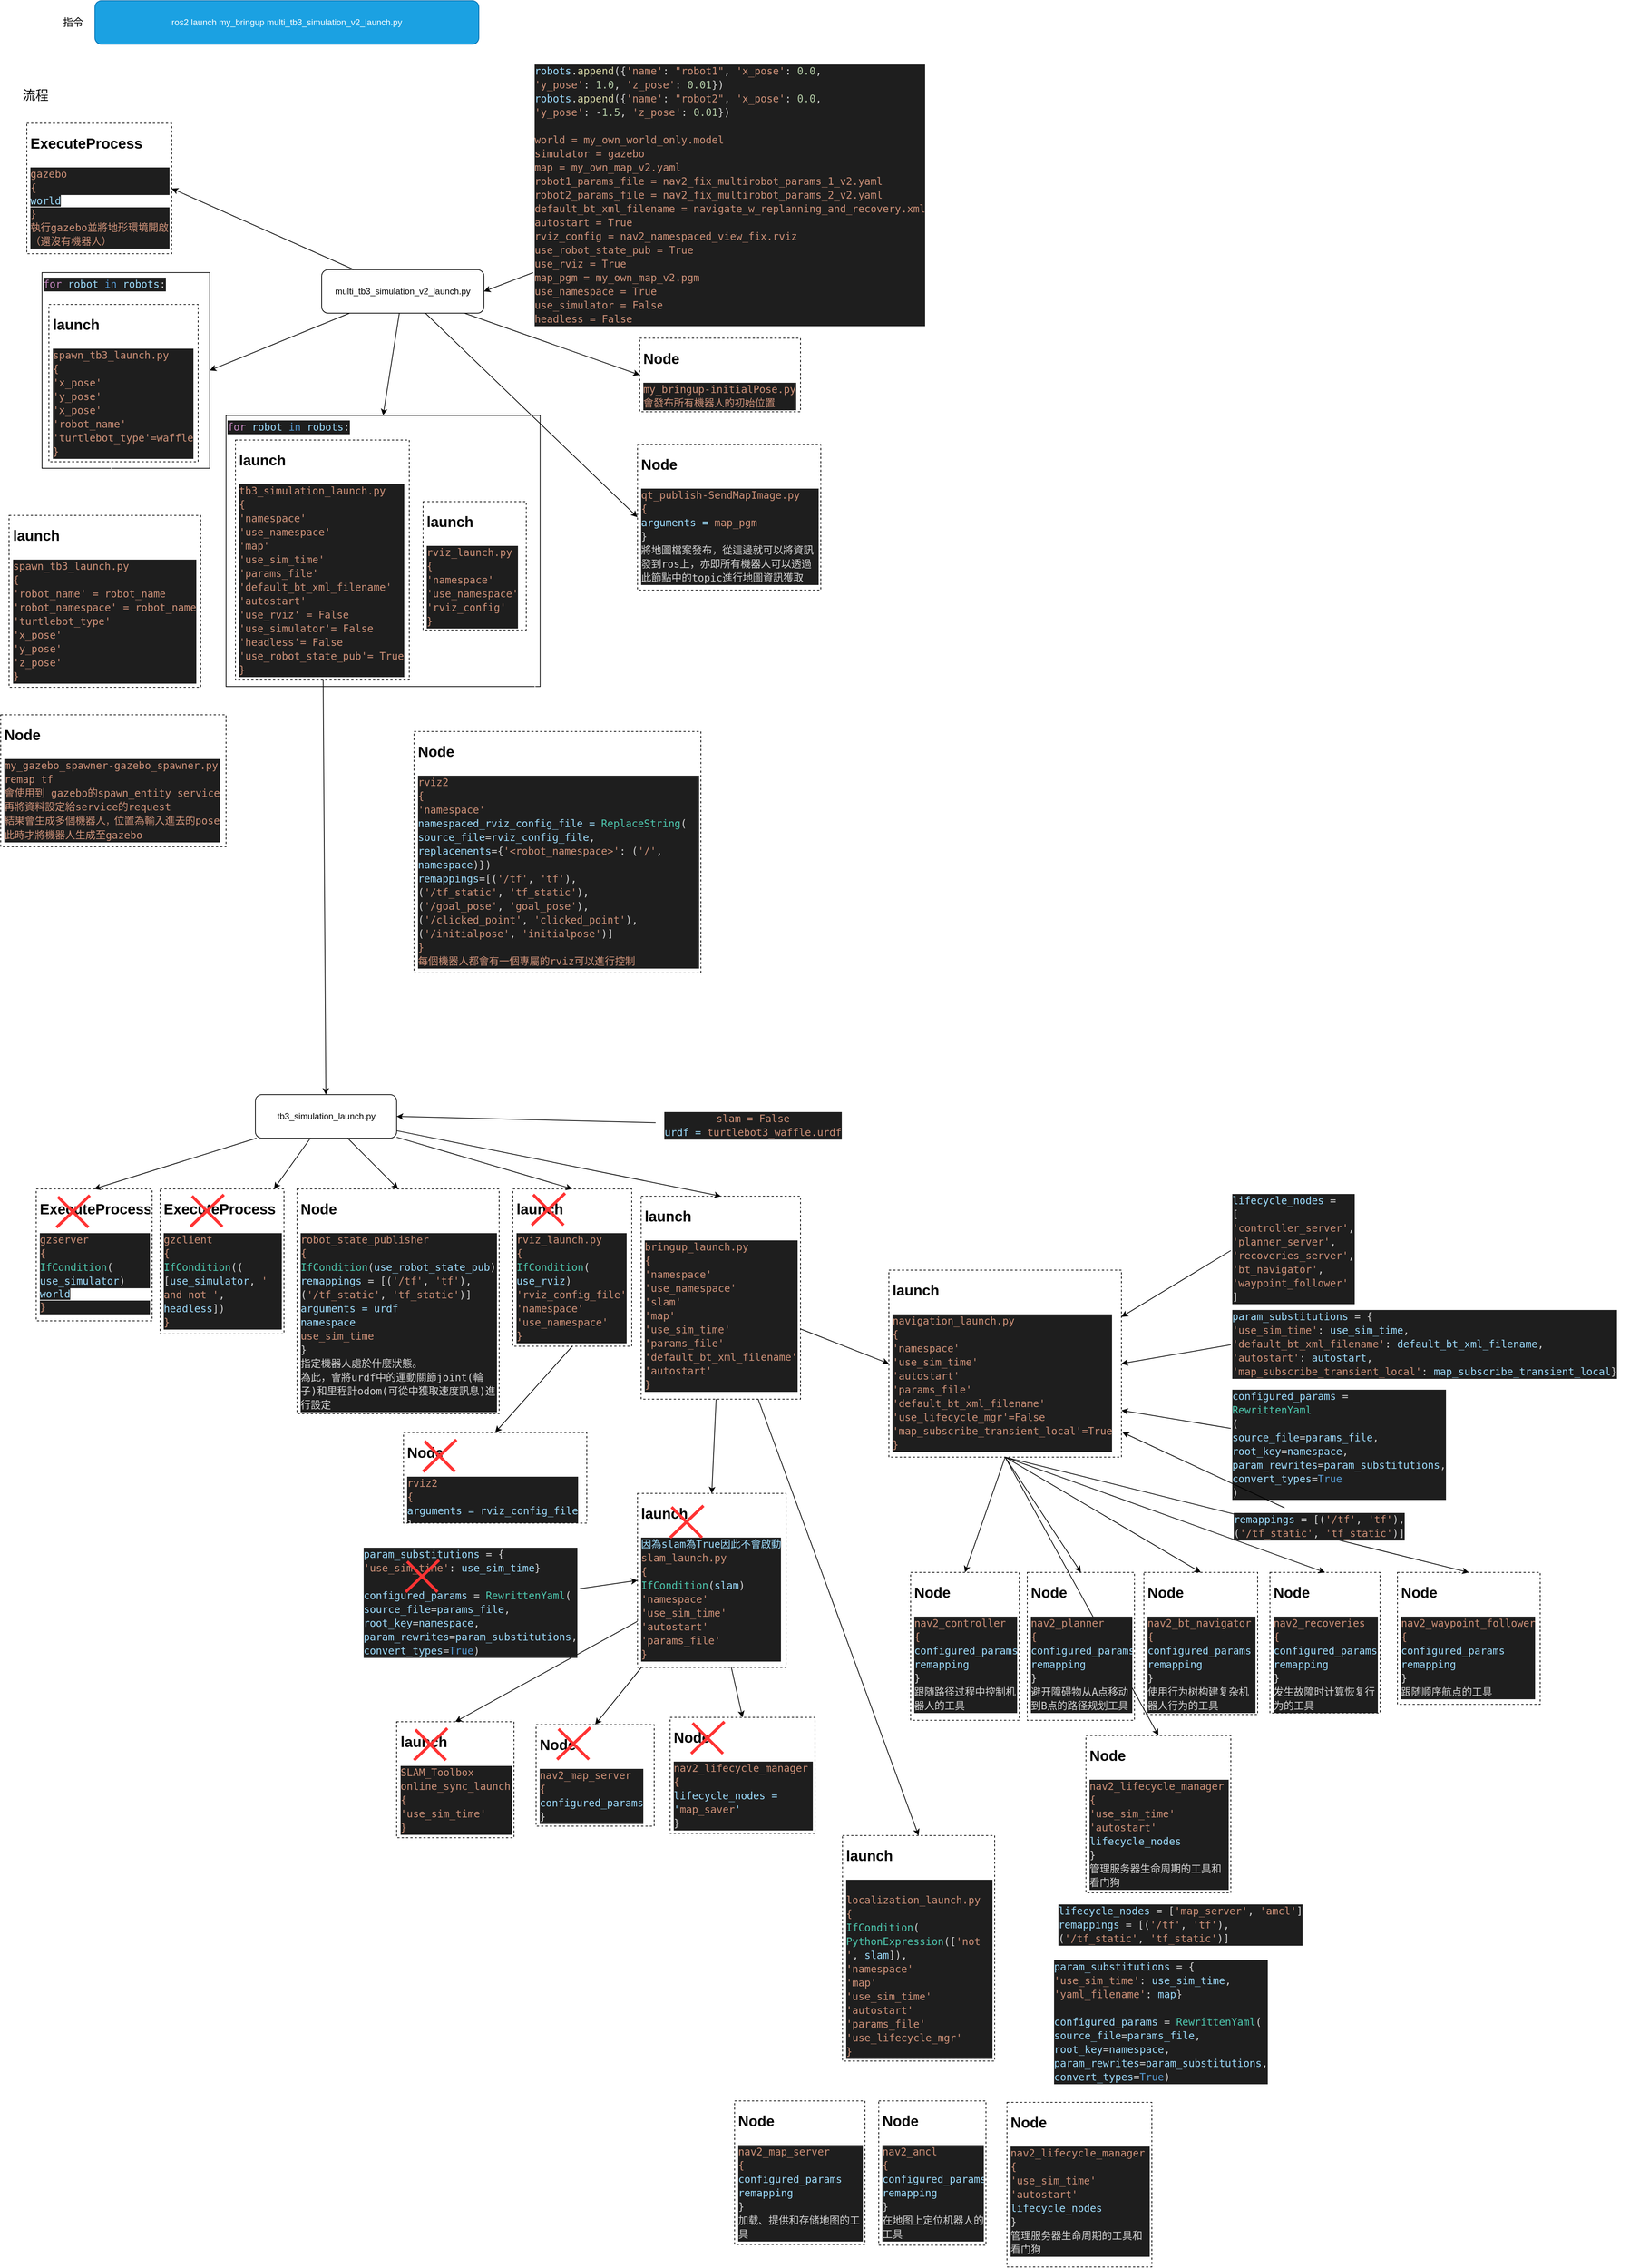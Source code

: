 <mxfile>
    <diagram id="8ZL1vUDuiCrnHHDdSU_2" name="第1頁">
        <mxGraphModel dx="1231" dy="707" grid="0" gridSize="10" guides="1" tooltips="0" connect="1" arrows="1" fold="1" page="1" pageScale="1" pageWidth="827" pageHeight="1169" math="0" shadow="0">
            <root>
                <mxCell id="0"/>
                <mxCell id="1" parent="0"/>
                <mxCell id="20" value="ros2 launch my_bringup multi_tb3_simulation_v2_launch.py" style="rounded=1;whiteSpace=wrap;html=1;shadow=0;fillColor=#1ba1e2;fontColor=#ffffff;strokeColor=#006EAF;" parent="1" vertex="1">
                    <mxGeometry x="140" y="10" width="530" height="60" as="geometry"/>
                </mxCell>
                <mxCell id="35" style="edgeStyle=none;html=1;entryX=0.5;entryY=0;entryDx=0;entryDy=0;fontSize=20;" parent="1" source="21" target="32" edge="1">
                    <mxGeometry relative="1" as="geometry"/>
                </mxCell>
                <mxCell id="36" style="edgeStyle=none;html=1;fontSize=20;" parent="1" source="21" target="33" edge="1">
                    <mxGeometry relative="1" as="geometry"/>
                </mxCell>
                <mxCell id="49" style="edgeStyle=none;html=1;entryX=0.5;entryY=0;entryDx=0;entryDy=0;fontSize=20;" parent="1" source="21" target="37" edge="1">
                    <mxGeometry relative="1" as="geometry"/>
                </mxCell>
                <mxCell id="50" style="edgeStyle=none;html=1;entryX=0.5;entryY=0;entryDx=0;entryDy=0;fontSize=20;" parent="1" source="21" target="38" edge="1">
                    <mxGeometry relative="1" as="geometry"/>
                </mxCell>
                <mxCell id="51" style="edgeStyle=none;html=1;entryX=0.5;entryY=0;entryDx=0;entryDy=0;fontSize=20;" parent="1" source="21" target="39" edge="1">
                    <mxGeometry relative="1" as="geometry"/>
                </mxCell>
                <mxCell id="21" value="tb3_simulation_launch.py" style="rounded=1;whiteSpace=wrap;html=1;" parent="1" vertex="1">
                    <mxGeometry x="361.5" y="1519" width="195" height="60" as="geometry"/>
                </mxCell>
                <mxCell id="25" value="&lt;font style=&quot;font-size: 14px&quot;&gt;指令&lt;/font&gt;" style="text;html=1;strokeColor=none;fillColor=none;align=center;verticalAlign=middle;whiteSpace=wrap;rounded=0;" parent="1" vertex="1">
                    <mxGeometry x="80" y="25" width="60" height="30" as="geometry"/>
                </mxCell>
                <mxCell id="26" value="&lt;font style=&quot;font-size: 18px&quot;&gt;流程&lt;/font&gt;" style="text;html=1;strokeColor=none;fillColor=none;align=center;verticalAlign=middle;whiteSpace=wrap;rounded=0;shadow=0;" parent="1" vertex="1">
                    <mxGeometry x="19" y="115" width="78" height="51" as="geometry"/>
                </mxCell>
                <mxCell id="32" value="&lt;h1&gt;&lt;font style=&quot;font-size: 20px&quot;&gt;ExecuteProcess&lt;/font&gt;&lt;/h1&gt;&lt;div style=&quot;color: rgb(212 , 212 , 212) ; background-color: rgb(30 , 30 , 30) ; font-family: &amp;#34;droid sans mono&amp;#34; , &amp;#34;monospace&amp;#34; , monospace ; line-height: 19px&quot;&gt;&lt;span style=&quot;color: #ce9178&quot;&gt;gzserver&lt;/span&gt;&lt;/div&gt;&lt;div style=&quot;background-color: rgb(30 , 30 , 30) ; line-height: 19px&quot;&gt;&lt;font color=&quot;#ce9178&quot; face=&quot;droid sans mono, monospace, monospace&quot;&gt;{&lt;/font&gt;&lt;/div&gt;&lt;div style=&quot;background-color: rgb(30 , 30 , 30) ; line-height: 19px&quot;&gt;&lt;div style=&quot;color: rgb(212 , 212 , 212) ; font-family: &amp;#34;droid sans mono&amp;#34; , &amp;#34;monospace&amp;#34; , monospace ; line-height: 19px&quot;&gt;&lt;span style=&quot;color: #4ec9b0&quot;&gt;IfCondition&lt;/span&gt;(&lt;/div&gt;&lt;div style=&quot;color: rgb(212 , 212 , 212) ; font-family: &amp;#34;droid sans mono&amp;#34; , &amp;#34;monospace&amp;#34; , monospace ; line-height: 19px&quot;&gt;&lt;span style=&quot;color: #9cdcfe&quot;&gt;use_simulator&lt;/span&gt;)&lt;/div&gt;&lt;/div&gt;&lt;span style=&quot;color: rgb(156 , 220 , 254) ; font-family: &amp;#34;droid sans mono&amp;#34; , &amp;#34;monospace&amp;#34; , monospace ; background-color: rgb(30 , 30 , 30)&quot;&gt;world&lt;/span&gt;&lt;div style=&quot;background-color: rgb(30 , 30 , 30) ; line-height: 19px&quot;&gt;&lt;font color=&quot;#ce9178&quot; face=&quot;droid sans mono, monospace, monospace&quot;&gt;}&lt;/font&gt;&lt;/div&gt;" style="text;html=1;strokeColor=default;fillColor=none;spacing=5;spacingTop=-20;whiteSpace=wrap;overflow=hidden;rounded=0;shadow=0;fontSize=14;dashed=1;" parent="1" vertex="1">
                    <mxGeometry x="59" y="1649" width="160" height="182" as="geometry"/>
                </mxCell>
                <mxCell id="33" value="&lt;h1&gt;&lt;font style=&quot;font-size: 20px&quot;&gt;ExecuteProcess&lt;/font&gt;&lt;/h1&gt;&lt;div style=&quot;color: rgb(212 , 212 , 212) ; background-color: rgb(30 , 30 , 30) ; font-family: &amp;#34;droid sans mono&amp;#34; , &amp;#34;monospace&amp;#34; , monospace ; line-height: 19px&quot;&gt;&lt;span style=&quot;color: #ce9178&quot;&gt;gzclient&lt;/span&gt;&lt;/div&gt;&lt;div style=&quot;color: rgb(212 , 212 , 212) ; background-color: rgb(30 , 30 , 30) ; font-family: &amp;#34;droid sans mono&amp;#34; , &amp;#34;monospace&amp;#34; , monospace ; line-height: 19px&quot;&gt;&lt;span style=&quot;color: #ce9178&quot;&gt;{&lt;/span&gt;&lt;/div&gt;&lt;div style=&quot;color: rgb(212 , 212 , 212) ; background-color: rgb(30 , 30 , 30) ; font-family: &amp;#34;droid sans mono&amp;#34; , &amp;#34;monospace&amp;#34; , monospace ; line-height: 19px&quot;&gt;&lt;div style=&quot;font-family: &amp;#34;droid sans mono&amp;#34; , &amp;#34;monospace&amp;#34; , monospace ; line-height: 19px&quot;&gt;&lt;div&gt;&lt;span style=&quot;color: #4ec9b0&quot;&gt;IfCondition&lt;/span&gt;((&lt;/div&gt;&lt;div&gt;            [&lt;span style=&quot;color: #9cdcfe&quot;&gt;use_simulator&lt;/span&gt;, &lt;span style=&quot;color: #ce9178&quot;&gt;' and not '&lt;/span&gt;, &lt;span style=&quot;color: #9cdcfe&quot;&gt;headless&lt;/span&gt;])&lt;/div&gt;&lt;/div&gt;&lt;/div&gt;&lt;div style=&quot;color: rgb(212 , 212 , 212) ; background-color: rgb(30 , 30 , 30) ; font-family: &amp;#34;droid sans mono&amp;#34; , &amp;#34;monospace&amp;#34; , monospace ; line-height: 19px&quot;&gt;&lt;span style=&quot;color: #ce9178&quot;&gt;}&lt;/span&gt;&lt;/div&gt;&lt;span style=&quot;color: rgb(156 , 220 , 254) ; font-family: &amp;#34;droid sans mono&amp;#34; , &amp;#34;monospace&amp;#34; , monospace ; background-color: rgb(30 , 30 , 30)&quot;&gt;&lt;br&gt;&lt;/span&gt;" style="text;html=1;strokeColor=default;fillColor=none;spacing=5;spacingTop=-20;whiteSpace=wrap;overflow=hidden;rounded=0;shadow=0;fontSize=14;dashed=1;" parent="1" vertex="1">
                    <mxGeometry x="230" y="1649" width="171" height="200" as="geometry"/>
                </mxCell>
                <mxCell id="37" value="&lt;h1&gt;&lt;span style=&quot;font-size: 20px&quot;&gt;Node&lt;/span&gt;&lt;/h1&gt;&lt;div style=&quot;color: rgb(212 , 212 , 212) ; background-color: rgb(30 , 30 , 30) ; font-family: &amp;#34;droid sans mono&amp;#34; , &amp;#34;monospace&amp;#34; , monospace ; line-height: 19px&quot;&gt;&lt;div style=&quot;font-family: &amp;#34;droid sans mono&amp;#34; , &amp;#34;monospace&amp;#34; , monospace ; line-height: 19px&quot;&gt;&lt;span style=&quot;color: #ce9178&quot;&gt;robot_state_publisher&lt;/span&gt;&lt;/div&gt;&lt;div style=&quot;font-family: &amp;#34;droid sans mono&amp;#34; , &amp;#34;monospace&amp;#34; , monospace ; line-height: 19px&quot;&gt;&lt;span style=&quot;color: #ce9178&quot;&gt;{&lt;/span&gt;&lt;/div&gt;&lt;div style=&quot;font-family: &amp;#34;droid sans mono&amp;#34; , &amp;#34;monospace&amp;#34; , monospace ; line-height: 19px&quot;&gt;&lt;div style=&quot;font-family: &amp;#34;droid sans mono&amp;#34; , &amp;#34;monospace&amp;#34; , monospace ; line-height: 19px&quot;&gt;&lt;span style=&quot;color: #4ec9b0&quot;&gt;IfCondition&lt;/span&gt;(&lt;span style=&quot;color: #9cdcfe&quot;&gt;use_robot_state_pub&lt;/span&gt;)&lt;/div&gt;&lt;/div&gt;&lt;/div&gt;&lt;div style=&quot;background-color: rgb(30 , 30 , 30) ; font-family: &amp;#34;droid sans mono&amp;#34; , &amp;#34;monospace&amp;#34; , monospace ; line-height: 19px&quot;&gt;&lt;div style=&quot;color: rgb(212 , 212 , 212)&quot;&gt;&lt;span style=&quot;color: #9cdcfe&quot;&gt;remappings&lt;/span&gt; = [(&lt;span style=&quot;color: #ce9178&quot;&gt;'/tf'&lt;/span&gt;, &lt;span style=&quot;color: #ce9178&quot;&gt;'tf'&lt;/span&gt;),&lt;/div&gt;&lt;div style=&quot;color: rgb(212 , 212 , 212)&quot;&gt;                  (&lt;span style=&quot;color: #ce9178&quot;&gt;'/tf_static'&lt;/span&gt;, &lt;span style=&quot;color: #ce9178&quot;&gt;'tf_static'&lt;/span&gt;)]&lt;/div&gt;&lt;div&gt;&lt;div style=&quot;font-family: &amp;#34;droid sans mono&amp;#34; , &amp;#34;monospace&amp;#34; , monospace ; line-height: 19px&quot;&gt;&lt;span style=&quot;color: rgb(156 , 220 , 254)&quot;&gt;arguments = urdf&lt;/span&gt;&lt;/div&gt;&lt;/div&gt;&lt;div style=&quot;color: rgb(212 , 212 , 212)&quot;&gt;&lt;div style=&quot;font-family: &amp;#34;droid sans mono&amp;#34; , &amp;#34;monospace&amp;#34; , monospace ; line-height: 19px&quot;&gt;&lt;span style=&quot;color: #9cdcfe&quot;&gt;namespace&lt;/span&gt;&lt;/div&gt;&lt;/div&gt;&lt;div style=&quot;color: rgb(212 , 212 , 212)&quot;&gt;&lt;div style=&quot;font-family: &amp;#34;droid sans mono&amp;#34; , &amp;#34;monospace&amp;#34; , monospace ; line-height: 19px&quot;&gt;&lt;span style=&quot;color: #ce9178&quot;&gt;use_sim_time&lt;/span&gt;&lt;/div&gt;&lt;/div&gt;&lt;div style=&quot;color: rgb(212 , 212 , 212)&quot;&gt;}&lt;/div&gt;&lt;div&gt;&lt;font style=&quot;vertical-align: inherit&quot;&gt;&lt;font color=&quot;#d4d4d4&quot;&gt;指定機器人處於什麼狀態。&lt;/font&gt;&lt;br&gt;&lt;font color=&quot;#d4d4d4&quot;&gt; 為此，會將urdf中的&lt;/font&gt;&lt;/font&gt;&lt;font color=&quot;#d4d4d4&quot;&gt;運動關節joint(輪子)和里程計odom(可從中獲取速度訊息)進行設定&lt;/font&gt;&lt;/div&gt;&lt;/div&gt;" style="text;html=1;strokeColor=default;fillColor=none;spacing=5;spacingTop=-20;whiteSpace=wrap;overflow=hidden;rounded=0;shadow=0;fontSize=14;dashed=1;" parent="1" vertex="1">
                    <mxGeometry x="419" y="1649" width="279" height="310" as="geometry"/>
                </mxCell>
                <mxCell id="62" style="edgeStyle=none;html=1;entryX=0.5;entryY=0;entryDx=0;entryDy=0;fontSize=20;exitX=0.5;exitY=1;exitDx=0;exitDy=0;" parent="1" source="38" target="61" edge="1">
                    <mxGeometry relative="1" as="geometry"/>
                </mxCell>
                <mxCell id="38" value="&lt;h1&gt;&lt;span style=&quot;font-size: 20px&quot;&gt;launch&lt;/span&gt;&lt;/h1&gt;&lt;div style=&quot;background-color: rgb(30 , 30 , 30) ; font-family: &amp;#34;droid sans mono&amp;#34; , &amp;#34;monospace&amp;#34; , monospace ; line-height: 19px&quot;&gt;&lt;div style=&quot;color: rgb(212 , 212 , 212) ; font-family: &amp;#34;droid sans mono&amp;#34; , &amp;#34;monospace&amp;#34; , monospace ; line-height: 19px&quot;&gt;&lt;span style=&quot;color: #ce9178&quot;&gt;rviz_launch.py&lt;/span&gt;&lt;/div&gt;&lt;div style=&quot;font-family: &amp;#34;droid sans mono&amp;#34; , &amp;#34;monospace&amp;#34; , monospace ; line-height: 19px&quot;&gt;&lt;div style=&quot;font-family: &amp;#34;droid sans mono&amp;#34; , &amp;#34;monospace&amp;#34; , monospace ; line-height: 19px&quot;&gt;&lt;font color=&quot;#ce9178&quot;&gt;{&lt;/font&gt;&lt;/div&gt;&lt;div style=&quot;font-family: &amp;#34;droid sans mono&amp;#34; , &amp;#34;monospace&amp;#34; , monospace ; line-height: 19px&quot;&gt;&lt;div style=&quot;color: rgb(212 , 212 , 212) ; font-family: &amp;#34;droid sans mono&amp;#34; , &amp;#34;monospace&amp;#34; , monospace ; line-height: 19px&quot;&gt;&lt;span style=&quot;color: #4ec9b0&quot;&gt;IfCondition&lt;/span&gt;(&lt;/div&gt;&lt;div style=&quot;color: rgb(212 , 212 , 212) ; font-family: &amp;#34;droid sans mono&amp;#34; , &amp;#34;monospace&amp;#34; , monospace ; line-height: 19px&quot;&gt;&lt;span style=&quot;color: #9cdcfe&quot;&gt;use_rviz&lt;/span&gt;)&lt;/div&gt;&lt;/div&gt;&lt;div style=&quot;color: rgb(212 , 212 , 212) ; font-family: &amp;#34;droid sans mono&amp;#34; , &amp;#34;monospace&amp;#34; , monospace ; line-height: 19px&quot;&gt;&lt;span style=&quot;color: rgb(206 , 145 , 120)&quot;&gt;'rviz_config_file'&lt;/span&gt;&lt;/div&gt;&lt;div style=&quot;font-family: &amp;#34;droid sans mono&amp;#34; , &amp;#34;monospace&amp;#34; , monospace ; line-height: 19px&quot;&gt;&lt;div style=&quot;font-family: &amp;#34;droid sans mono&amp;#34; , &amp;#34;monospace&amp;#34; , monospace ; line-height: 19px&quot;&gt;&lt;div style=&quot;color: rgb(212 , 212 , 212)&quot;&gt;&lt;span style=&quot;color: #ce9178&quot;&gt;'namespace'&lt;/span&gt;&lt;/div&gt;&lt;div&gt;                          &lt;span style=&quot;color: rgb(206 , 145 , 120)&quot;&gt;'use_namespace'&lt;/span&gt;&lt;/div&gt;&lt;div&gt;&lt;span style=&quot;color: rgb(206 , 145 , 120)&quot;&gt;}&lt;/span&gt;&lt;/div&gt;&lt;/div&gt;&lt;/div&gt;&lt;/div&gt;&lt;/div&gt;&lt;span style=&quot;color: rgb(156 , 220 , 254) ; font-family: &amp;#34;droid sans mono&amp;#34; , &amp;#34;monospace&amp;#34; , monospace ; background-color: rgb(30 , 30 , 30)&quot;&gt;&lt;br&gt;&lt;br&gt;&lt;/span&gt;" style="text;html=1;strokeColor=default;fillColor=none;spacing=5;spacingTop=-20;whiteSpace=wrap;overflow=hidden;rounded=0;shadow=0;fontSize=14;dashed=1;" parent="1" vertex="1">
                    <mxGeometry x="717" y="1649" width="164" height="217" as="geometry"/>
                </mxCell>
                <mxCell id="56" style="edgeStyle=none;html=1;entryX=0.5;entryY=0;entryDx=0;entryDy=0;fontSize=20;" parent="1" source="39" target="52" edge="1">
                    <mxGeometry relative="1" as="geometry"/>
                </mxCell>
                <mxCell id="57" style="edgeStyle=none;html=1;fontSize=20;entryX=0;entryY=0.5;entryDx=0;entryDy=0;" parent="1" source="39" target="54" edge="1">
                    <mxGeometry relative="1" as="geometry">
                        <mxPoint x="1397" y="1761" as="targetPoint"/>
                    </mxGeometry>
                </mxCell>
                <mxCell id="58" style="edgeStyle=none;html=1;entryX=0.5;entryY=0;entryDx=0;entryDy=0;fontSize=20;" parent="1" source="39" target="53" edge="1">
                    <mxGeometry relative="1" as="geometry"/>
                </mxCell>
                <mxCell id="39" value="&lt;h1&gt;&lt;span style=&quot;font-size: 20px&quot;&gt;launch&lt;/span&gt;&lt;/h1&gt;&lt;div style=&quot;color: rgb(212 , 212 , 212) ; background-color: rgb(30 , 30 , 30) ; font-family: &amp;#34;droid sans mono&amp;#34; , &amp;#34;monospace&amp;#34; , monospace ; line-height: 19px&quot;&gt;&lt;div style=&quot;font-family: &amp;#34;droid sans mono&amp;#34; , &amp;#34;monospace&amp;#34; , monospace ; line-height: 19px&quot;&gt;&lt;span style=&quot;color: #ce9178&quot;&gt;bringup_launch.py&lt;/span&gt;&lt;/div&gt;&lt;div style=&quot;font-family: &amp;#34;droid sans mono&amp;#34; , &amp;#34;monospace&amp;#34; , monospace ; line-height: 19px&quot;&gt;&lt;span style=&quot;color: #ce9178&quot;&gt;{&lt;/span&gt;&lt;/div&gt;&lt;div style=&quot;font-family: &amp;#34;droid sans mono&amp;#34; , &amp;#34;monospace&amp;#34; , monospace ; line-height: 19px&quot;&gt;&lt;div style=&quot;font-family: &amp;#34;droid sans mono&amp;#34; , &amp;#34;monospace&amp;#34; , monospace ; line-height: 19px&quot;&gt;&lt;div&gt;&lt;span style=&quot;color: #ce9178&quot;&gt;'namespace'&lt;/span&gt;&lt;/div&gt;&lt;div&gt;                          &lt;span style=&quot;color: #ce9178&quot;&gt;'use_namespace'&lt;/span&gt;&lt;/div&gt;&lt;div&gt;                          &lt;span style=&quot;color: #ce9178&quot;&gt;'slam'&lt;/span&gt;&lt;/div&gt;&lt;div&gt;&lt;span style=&quot;color: rgb(206 , 145 , 120)&quot;&gt;'map'&lt;/span&gt;&lt;br&gt;&lt;/div&gt;&lt;div&gt;                          &lt;span style=&quot;color: #ce9178&quot;&gt;'use_sim_time'&lt;/span&gt;&lt;/div&gt;&lt;div&gt;                          &lt;span style=&quot;color: #ce9178&quot;&gt;'params_file'&lt;/span&gt;&lt;/div&gt;&lt;div&gt;                          &lt;span style=&quot;color: #ce9178&quot;&gt;'default_bt_xml_filename'&lt;/span&gt;&lt;/div&gt;&lt;div&gt;                          &lt;span style=&quot;color: #ce9178&quot;&gt;'autostart'&lt;/span&gt;&lt;/div&gt;&lt;div&gt;&lt;span style=&quot;color: #ce9178&quot;&gt;}&lt;/span&gt;&lt;/div&gt;&lt;/div&gt;&lt;/div&gt;&lt;/div&gt;&lt;span style=&quot;color: rgb(156 , 220 , 254) ; font-family: &amp;#34;droid sans mono&amp;#34; , &amp;#34;monospace&amp;#34; , monospace ; background-color: rgb(30 , 30 , 30)&quot;&gt;&lt;br&gt;&lt;/span&gt;" style="text;html=1;strokeColor=default;fillColor=none;spacing=5;spacingTop=-20;whiteSpace=wrap;overflow=hidden;rounded=0;shadow=0;fontSize=14;dashed=1;" parent="1" vertex="1">
                    <mxGeometry x="894" y="1659" width="220" height="280" as="geometry"/>
                </mxCell>
                <mxCell id="48" style="edgeStyle=none;html=1;fontSize=20;entryX=1;entryY=0.5;entryDx=0;entryDy=0;" parent="1" source="47" target="21" edge="1">
                    <mxGeometry relative="1" as="geometry">
                        <mxPoint x="564.0" y="1549" as="targetPoint"/>
                    </mxGeometry>
                </mxCell>
                <mxCell id="47" value="&lt;div style=&quot;color: rgb(212 , 212 , 212) ; background-color: rgb(30 , 30 , 30) ; font-family: &amp;#34;droid sans mono&amp;#34; , &amp;#34;monospace&amp;#34; , monospace ; font-size: 14px ; line-height: 19px&quot;&gt;&lt;span style=&quot;color: rgb(206 , 145 , 120)&quot;&gt;slam = False&lt;/span&gt;&lt;/div&gt;&lt;div style=&quot;color: rgb(212 , 212 , 212) ; background-color: rgb(30 , 30 , 30) ; font-family: &amp;#34;droid sans mono&amp;#34; , &amp;#34;monospace&amp;#34; , monospace ; font-size: 14px ; line-height: 19px&quot;&gt;&lt;div style=&quot;line-height: 19px&quot;&gt;&lt;div style=&quot;line-height: 19px&quot;&gt;&lt;div style=&quot;line-height: 19px&quot;&gt;&lt;div style=&quot;font-family: &amp;#34;droid sans mono&amp;#34; , &amp;#34;monospace&amp;#34; , monospace ; line-height: 19px&quot;&gt;&lt;div style=&quot;line-height: 19px&quot;&gt;&lt;div style=&quot;font-family: &amp;#34;droid sans mono&amp;#34; , &amp;#34;monospace&amp;#34; , monospace ; line-height: 19px&quot;&gt;&lt;span style=&quot;color: rgb(156 , 220 , 254)&quot;&gt;urdf =&amp;nbsp;&lt;/span&gt;&lt;span style=&quot;color: rgb(206 , 145 , 120)&quot;&gt;turtlebot3_waffle.urdf&lt;/span&gt;&lt;/div&gt;&lt;/div&gt;&lt;/div&gt;&lt;/div&gt;&lt;/div&gt;&lt;/div&gt;&lt;/div&gt;" style="text;html=1;strokeColor=none;fillColor=none;align=center;verticalAlign=middle;whiteSpace=wrap;rounded=0;shadow=0;dashed=1;fontSize=20;" parent="1" vertex="1">
                    <mxGeometry x="914" y="1523" width="269" height="76" as="geometry"/>
                </mxCell>
                <mxCell id="72" style="edgeStyle=none;html=1;entryX=0.5;entryY=0;entryDx=0;entryDy=0;fontSize=20;" parent="1" source="52" target="71" edge="1">
                    <mxGeometry relative="1" as="geometry"/>
                </mxCell>
                <mxCell id="74" style="edgeStyle=none;html=1;entryX=0.5;entryY=0;entryDx=0;entryDy=0;fontSize=20;" parent="1" source="52" target="73" edge="1">
                    <mxGeometry relative="1" as="geometry"/>
                </mxCell>
                <mxCell id="76" style="edgeStyle=none;html=1;entryX=0.5;entryY=0;entryDx=0;entryDy=0;fontSize=20;" parent="1" source="52" target="75" edge="1">
                    <mxGeometry relative="1" as="geometry"/>
                </mxCell>
                <mxCell id="52" value="&lt;h1&gt;&lt;span style=&quot;font-size: 20px&quot;&gt;launch&lt;/span&gt;&lt;/h1&gt;&lt;div style=&quot;background-color: rgb(30 , 30 , 30) ; font-family: &amp;#34;droid sans mono&amp;#34; , &amp;#34;monospace&amp;#34; , monospace ; line-height: 19px&quot;&gt;&lt;div style=&quot;color: rgb(212 , 212 , 212) ; font-family: &amp;#34;droid sans mono&amp;#34; , &amp;#34;monospace&amp;#34; , monospace ; line-height: 19px&quot;&gt;&lt;span style=&quot;color: rgb(156 , 220 , 254)&quot;&gt;因為slam為True因此不會啟動&lt;/span&gt;&lt;span style=&quot;color: #ce9178&quot;&gt;&lt;br&gt;&lt;/span&gt;&lt;/div&gt;&lt;div style=&quot;color: rgb(212 , 212 , 212) ; font-family: &amp;#34;droid sans mono&amp;#34; , &amp;#34;monospace&amp;#34; , monospace ; line-height: 19px&quot;&gt;&lt;span style=&quot;color: #ce9178&quot;&gt;slam_launch.py&lt;/span&gt;&lt;/div&gt;&lt;div style=&quot;font-family: &amp;#34;droid sans mono&amp;#34; , &amp;#34;monospace&amp;#34; , monospace ; line-height: 19px&quot;&gt;&lt;div style=&quot;font-family: &amp;#34;droid sans mono&amp;#34; , &amp;#34;monospace&amp;#34; , monospace ; line-height: 19px&quot;&gt;&lt;font color=&quot;#ce9178&quot;&gt;{&lt;/font&gt;&lt;/div&gt;&lt;div style=&quot;font-family: &amp;#34;droid sans mono&amp;#34; , &amp;#34;monospace&amp;#34; , monospace ; line-height: 19px&quot;&gt;&lt;div style=&quot;color: rgb(212 , 212 , 212) ; font-family: &amp;#34;droid sans mono&amp;#34; , &amp;#34;monospace&amp;#34; , monospace ; line-height: 19px&quot;&gt;&lt;span style=&quot;color: #4ec9b0&quot;&gt;IfCondition&lt;/span&gt;(&lt;span style=&quot;color: #9cdcfe&quot;&gt;slam&lt;/span&gt;)&lt;/div&gt;&lt;/div&gt;&lt;div style=&quot;font-family: &amp;#34;droid sans mono&amp;#34; , &amp;#34;monospace&amp;#34; , monospace ; line-height: 19px&quot;&gt;&lt;span style=&quot;color: rgb(206 , 145 , 120)&quot;&gt;'namespace'&lt;/span&gt;&lt;span style=&quot;color: rgb(206 , 145 , 120)&quot;&gt;&lt;br&gt;&lt;/span&gt;&lt;/div&gt;&lt;div style=&quot;font-family: &amp;#34;droid sans mono&amp;#34; , &amp;#34;monospace&amp;#34; , monospace ; line-height: 19px&quot;&gt;&lt;span style=&quot;color: rgb(206 , 145 , 120)&quot;&gt;'use_sim_time'&lt;/span&gt;&lt;/div&gt;&lt;div style=&quot;font-family: &amp;#34;droid sans mono&amp;#34; , &amp;#34;monospace&amp;#34; , monospace ; line-height: 19px&quot;&gt;&lt;span style=&quot;color: rgb(206 , 145 , 120)&quot;&gt;'autostart'&lt;/span&gt;&lt;/div&gt;&lt;div style=&quot;font-family: &amp;#34;droid sans mono&amp;#34; , &amp;#34;monospace&amp;#34; , monospace ; line-height: 19px&quot;&gt;&lt;div style=&quot;font-family: &amp;#34;droid sans mono&amp;#34; , &amp;#34;monospace&amp;#34; , monospace ; line-height: 19px&quot;&gt;&lt;div&gt;                          &lt;span style=&quot;color: rgb(206 , 145 , 120)&quot;&gt;'params_file'&lt;/span&gt;&lt;/div&gt;&lt;div&gt;&lt;span style=&quot;color: rgb(206 , 145 , 120)&quot;&gt;}&lt;/span&gt;&lt;/div&gt;&lt;/div&gt;&lt;/div&gt;&lt;/div&gt;&lt;/div&gt;&lt;span style=&quot;color: rgb(156 , 220 , 254) ; font-family: &amp;#34;droid sans mono&amp;#34; , &amp;#34;monospace&amp;#34; , monospace ; background-color: rgb(30 , 30 , 30)&quot;&gt;&lt;br&gt;&lt;br&gt;&lt;/span&gt;" style="text;html=1;strokeColor=default;fillColor=none;spacing=5;spacingTop=-20;whiteSpace=wrap;overflow=hidden;rounded=0;shadow=0;fontSize=14;dashed=1;" parent="1" vertex="1">
                    <mxGeometry x="889" y="2069" width="205" height="240" as="geometry"/>
                </mxCell>
                <mxCell id="160" style="edgeStyle=none;html=1;entryX=0.5;entryY=0;entryDx=0;entryDy=0;fontSize=18;strokeColor=#FFFFFF;strokeWidth=1;exitX=0.5;exitY=1;exitDx=0;exitDy=0;" edge="1" parent="1" source="53" target="151">
                    <mxGeometry relative="1" as="geometry"/>
                </mxCell>
                <mxCell id="161" style="edgeStyle=none;html=1;entryX=0.5;entryY=0;entryDx=0;entryDy=0;fontSize=18;strokeColor=#FFFFFF;strokeWidth=1;exitX=0.5;exitY=1;exitDx=0;exitDy=0;" edge="1" parent="1" source="53" target="152">
                    <mxGeometry relative="1" as="geometry"/>
                </mxCell>
                <mxCell id="162" style="edgeStyle=none;html=1;entryX=0.5;entryY=0;entryDx=0;entryDy=0;fontSize=18;strokeColor=#FFFFFF;strokeWidth=1;exitX=0.5;exitY=1;exitDx=0;exitDy=0;" edge="1" parent="1" source="53" target="153">
                    <mxGeometry relative="1" as="geometry"/>
                </mxCell>
                <mxCell id="53" value="&lt;h1&gt;&lt;span style=&quot;font-size: 20px&quot;&gt;launch&lt;/span&gt;&lt;/h1&gt;&lt;div style=&quot;background-color: rgb(30 , 30 , 30) ; font-family: &amp;#34;droid sans mono&amp;#34; , &amp;#34;monospace&amp;#34; , monospace ; line-height: 19px&quot;&gt;&lt;div style=&quot;font-family: &amp;#34;droid sans mono&amp;#34; , &amp;#34;monospace&amp;#34; , monospace ; line-height: 19px&quot;&gt;&lt;div style=&quot;font-family: &amp;#34;droid sans mono&amp;#34; , &amp;#34;monospace&amp;#34; , monospace ; line-height: 19px&quot;&gt;&lt;br&gt;&lt;/div&gt;&lt;/div&gt;&lt;div style=&quot;color: rgb(212 , 212 , 212) ; font-family: &amp;#34;droid sans mono&amp;#34; , &amp;#34;monospace&amp;#34; , monospace ; line-height: 19px&quot;&gt;&lt;span style=&quot;color: #ce9178&quot;&gt;localization_launch.py&lt;/span&gt;&lt;/div&gt;&lt;div style=&quot;font-family: &amp;#34;droid sans mono&amp;#34; , &amp;#34;monospace&amp;#34; , monospace ; line-height: 19px&quot;&gt;&lt;div style=&quot;font-family: &amp;#34;droid sans mono&amp;#34; , &amp;#34;monospace&amp;#34; , monospace ; line-height: 19px&quot;&gt;&lt;font color=&quot;#ce9178&quot;&gt;{&lt;/font&gt;&lt;/div&gt;&lt;div style=&quot;font-family: &amp;#34;droid sans mono&amp;#34; , &amp;#34;monospace&amp;#34; , monospace ; line-height: 19px&quot;&gt;&lt;div style=&quot;color: rgb(212 , 212 , 212) ; font-family: &amp;#34;droid sans mono&amp;#34; , &amp;#34;monospace&amp;#34; , monospace ; line-height: 19px&quot;&gt;&lt;span style=&quot;color: #4ec9b0&quot;&gt;IfCondition&lt;/span&gt;(&lt;/div&gt;&lt;div style=&quot;color: rgb(212 , 212 , 212) ; font-family: &amp;#34;droid sans mono&amp;#34; , &amp;#34;monospace&amp;#34; , monospace ; line-height: 19px&quot;&gt;&lt;span style=&quot;color: #4ec9b0&quot;&gt;PythonExpression&lt;/span&gt;([&lt;span style=&quot;color: #ce9178&quot;&gt;'not '&lt;/span&gt;, &lt;span style=&quot;color: #9cdcfe&quot;&gt;slam&lt;/span&gt;]),&lt;/div&gt;&lt;/div&gt;&lt;div style=&quot;font-family: &amp;#34;droid sans mono&amp;#34; , &amp;#34;monospace&amp;#34; , monospace ; line-height: 19px&quot;&gt;&lt;span style=&quot;color: rgb(206 , 145 , 120)&quot;&gt;'namespace'&lt;/span&gt;&lt;span style=&quot;color: rgb(206 , 145 , 120)&quot;&gt;&lt;br&gt;&lt;/span&gt;&lt;/div&gt;&lt;div style=&quot;font-family: &amp;#34;droid sans mono&amp;#34; , &amp;#34;monospace&amp;#34; , monospace ; line-height: 19px&quot;&gt;&lt;span style=&quot;color: rgb(206 , 145 , 120)&quot;&gt;'map'&lt;/span&gt;&lt;/div&gt;&lt;div style=&quot;font-family: &amp;#34;droid sans mono&amp;#34; , &amp;#34;monospace&amp;#34; , monospace ; line-height: 19px&quot;&gt;&lt;span style=&quot;color: rgb(206 , 145 , 120)&quot;&gt;'use_sim_time'&lt;/span&gt;&lt;/div&gt;&lt;div style=&quot;font-family: &amp;#34;droid sans mono&amp;#34; , &amp;#34;monospace&amp;#34; , monospace ; line-height: 19px&quot;&gt;&lt;span style=&quot;color: rgb(206 , 145 , 120)&quot;&gt;'autostart'&lt;/span&gt;&lt;/div&gt;&lt;div style=&quot;font-family: &amp;#34;droid sans mono&amp;#34; , &amp;#34;monospace&amp;#34; , monospace ; line-height: 19px&quot;&gt;&lt;div style=&quot;font-family: &amp;#34;droid sans mono&amp;#34; , &amp;#34;monospace&amp;#34; , monospace ; line-height: 19px&quot;&gt;&lt;div&gt;                          &lt;span style=&quot;color: rgb(206 , 145 , 120)&quot;&gt;'params_file'&lt;/span&gt;&lt;/div&gt;&lt;div&gt;&lt;span style=&quot;color: rgb(206 , 145 , 120)&quot;&gt;'&lt;/span&gt;&lt;span style=&quot;color: rgb(206 , 145 , 120) ; font-family: &amp;#34;droid sans mono&amp;#34; , &amp;#34;monospace&amp;#34; , monospace&quot;&gt;use_lifecycle_mgr&lt;/span&gt;&lt;span style=&quot;color: rgb(206 , 145 , 120)&quot;&gt;'&lt;/span&gt;&lt;/div&gt;&lt;div&gt;&lt;span style=&quot;color: rgb(206 , 145 , 120)&quot;&gt;}&lt;/span&gt;&lt;/div&gt;&lt;/div&gt;&lt;/div&gt;&lt;/div&gt;&lt;/div&gt;&lt;span style=&quot;color: rgb(156 , 220 , 254) ; font-family: &amp;#34;droid sans mono&amp;#34; , &amp;#34;monospace&amp;#34; , monospace ; background-color: rgb(30 , 30 , 30)&quot;&gt;&lt;br&gt;&lt;br&gt;&lt;/span&gt;" style="text;html=1;strokeColor=default;fillColor=none;spacing=5;spacingTop=-20;whiteSpace=wrap;overflow=hidden;rounded=0;shadow=0;fontSize=14;dashed=1;" parent="1" vertex="1">
                    <mxGeometry x="1172" y="2541" width="210" height="311" as="geometry"/>
                </mxCell>
                <mxCell id="87" style="edgeStyle=none;html=1;entryX=0.5;entryY=0;entryDx=0;entryDy=0;fontSize=20;exitX=0.5;exitY=1;exitDx=0;exitDy=0;" parent="1" target="81" edge="1" source="54">
                    <mxGeometry relative="1" as="geometry">
                        <mxPoint x="1467" y="2141" as="sourcePoint"/>
                    </mxGeometry>
                </mxCell>
                <mxCell id="88" style="edgeStyle=none;html=1;entryX=0.5;entryY=0;entryDx=0;entryDy=0;fontSize=20;exitX=0.5;exitY=1;exitDx=0;exitDy=0;" parent="1" source="54" target="82" edge="1">
                    <mxGeometry relative="1" as="geometry"/>
                </mxCell>
                <mxCell id="89" style="edgeStyle=none;html=1;entryX=0.5;entryY=0;entryDx=0;entryDy=0;fontSize=20;exitX=0.5;exitY=1;exitDx=0;exitDy=0;" parent="1" source="54" target="84" edge="1">
                    <mxGeometry relative="1" as="geometry"/>
                </mxCell>
                <mxCell id="90" style="edgeStyle=none;html=1;entryX=0.5;entryY=0;entryDx=0;entryDy=0;fontSize=20;exitX=0.5;exitY=1;exitDx=0;exitDy=0;" parent="1" source="54" target="83" edge="1">
                    <mxGeometry relative="1" as="geometry"/>
                </mxCell>
                <mxCell id="91" style="edgeStyle=none;html=1;entryX=0.5;entryY=0;entryDx=0;entryDy=0;fontSize=20;exitX=0.5;exitY=1;exitDx=0;exitDy=0;" parent="1" source="54" target="85" edge="1">
                    <mxGeometry relative="1" as="geometry"/>
                </mxCell>
                <mxCell id="92" style="edgeStyle=none;html=1;exitX=0.5;exitY=1;exitDx=0;exitDy=0;entryX=0.5;entryY=0;entryDx=0;entryDy=0;fontSize=20;" parent="1" source="54" target="78" edge="1">
                    <mxGeometry relative="1" as="geometry"/>
                </mxCell>
                <mxCell id="54" value="&lt;h1&gt;&lt;span style=&quot;font-size: 20px&quot;&gt;launch&lt;/span&gt;&lt;/h1&gt;&lt;div style=&quot;background-color: rgb(30 , 30 , 30) ; font-family: &amp;#34;droid sans mono&amp;#34; , &amp;#34;monospace&amp;#34; , monospace ; line-height: 19px&quot;&gt;&lt;div style=&quot;color: rgb(212 , 212 , 212) ; font-family: &amp;#34;droid sans mono&amp;#34; , &amp;#34;monospace&amp;#34; , monospace ; line-height: 19px&quot;&gt;&lt;span style=&quot;color: rgb(206 , 145 , 120) ; font-family: &amp;#34;droid sans mono&amp;#34; , &amp;#34;monospace&amp;#34; , monospace&quot;&gt;navigation_launch&lt;/span&gt;&lt;span style=&quot;color: #ce9178&quot;&gt;.py&lt;/span&gt;&lt;/div&gt;&lt;div style=&quot;font-family: &amp;#34;droid sans mono&amp;#34; , &amp;#34;monospace&amp;#34; , monospace ; line-height: 19px&quot;&gt;&lt;div style=&quot;font-family: &amp;#34;droid sans mono&amp;#34; , &amp;#34;monospace&amp;#34; , monospace ; line-height: 19px&quot;&gt;&lt;font color=&quot;#ce9178&quot;&gt;{&lt;/font&gt;&lt;/div&gt;&lt;div style=&quot;font-family: &amp;#34;droid sans mono&amp;#34; , &amp;#34;monospace&amp;#34; , monospace ; line-height: 19px&quot;&gt;&lt;span style=&quot;color: rgb(206 , 145 , 120)&quot;&gt;'namespace'&lt;/span&gt;&lt;span style=&quot;color: rgb(206 , 145 , 120)&quot;&gt;&lt;br&gt;&lt;/span&gt;&lt;/div&gt;&lt;div style=&quot;font-family: &amp;#34;droid sans mono&amp;#34; , &amp;#34;monospace&amp;#34; , monospace ; line-height: 19px&quot;&gt;&lt;span style=&quot;color: rgb(206 , 145 , 120)&quot;&gt;'use_sim_time'&lt;/span&gt;&lt;/div&gt;&lt;div style=&quot;font-family: &amp;#34;droid sans mono&amp;#34; , &amp;#34;monospace&amp;#34; , monospace ; line-height: 19px&quot;&gt;&lt;span style=&quot;color: rgb(206 , 145 , 120)&quot;&gt;'autostart'&lt;/span&gt;&lt;/div&gt;&lt;div style=&quot;font-family: &amp;#34;droid sans mono&amp;#34; , &amp;#34;monospace&amp;#34; , monospace ; line-height: 19px&quot;&gt;&lt;div style=&quot;font-family: &amp;#34;droid sans mono&amp;#34; , &amp;#34;monospace&amp;#34; , monospace ; line-height: 19px&quot;&gt;&lt;div&gt;                          &lt;span style=&quot;color: rgb(206 , 145 , 120)&quot;&gt;'params_file'&lt;/span&gt;&lt;/div&gt;&lt;div&gt;&lt;span style=&quot;color: rgb(206 , 145 , 120)&quot;&gt;'&lt;/span&gt;&lt;span style=&quot;color: rgb(206 , 145 , 120) ; font-family: &amp;#34;droid sans mono&amp;#34; , &amp;#34;monospace&amp;#34; , monospace&quot;&gt;default_bt_xml_filename&lt;/span&gt;&lt;span style=&quot;color: rgb(206 , 145 , 120)&quot;&gt;'&lt;/span&gt;&lt;/div&gt;&lt;div&gt;&lt;span style=&quot;color: rgb(206 , 145 , 120)&quot;&gt;'&lt;/span&gt;&lt;span style=&quot;color: rgb(206 , 145 , 120) ; font-family: &amp;#34;droid sans mono&amp;#34; , &amp;#34;monospace&amp;#34; , monospace&quot;&gt;use_lifecycle_mgr&lt;/span&gt;&lt;span style=&quot;color: rgb(206 , 145 , 120)&quot;&gt;'=False&lt;/span&gt;&lt;/div&gt;&lt;div&gt;&lt;span style=&quot;color: rgb(206 , 145 , 120)&quot;&gt;'&lt;/span&gt;&lt;span style=&quot;color: rgb(206 , 145 , 120) ; font-family: &amp;#34;droid sans mono&amp;#34; , &amp;#34;monospace&amp;#34; , monospace&quot;&gt;map_subscribe_transient_local&lt;/span&gt;&lt;span style=&quot;color: rgb(206 , 145 , 120)&quot;&gt;'&lt;/span&gt;&lt;span style=&quot;color: rgb(206 , 145 , 120)&quot;&gt;=True&lt;/span&gt;&lt;/div&gt;&lt;div&gt;&lt;span style=&quot;color: rgb(206 , 145 , 120)&quot;&gt;}&lt;/span&gt;&lt;/div&gt;&lt;/div&gt;&lt;/div&gt;&lt;/div&gt;&lt;/div&gt;&lt;span style=&quot;color: rgb(156 , 220 , 254) ; font-family: &amp;#34;droid sans mono&amp;#34; , &amp;#34;monospace&amp;#34; , monospace ; background-color: rgb(30 , 30 , 30)&quot;&gt;&lt;br&gt;&lt;br&gt;&lt;/span&gt;" style="text;html=1;strokeColor=default;fillColor=none;spacing=5;spacingTop=-20;whiteSpace=wrap;overflow=hidden;rounded=0;shadow=0;fontSize=14;dashed=1;" parent="1" vertex="1">
                    <mxGeometry x="1236" y="1761" width="321" height="258" as="geometry"/>
                </mxCell>
                <mxCell id="61" value="&lt;h1&gt;&lt;span style=&quot;font-size: 20px&quot;&gt;Node&lt;/span&gt;&lt;/h1&gt;&lt;div style=&quot;color: rgb(212 , 212 , 212) ; background-color: rgb(30 , 30 , 30) ; font-family: &amp;#34;droid sans mono&amp;#34; , &amp;#34;monospace&amp;#34; , monospace ; line-height: 19px&quot;&gt;&lt;div style=&quot;font-family: &amp;#34;droid sans mono&amp;#34; , &amp;#34;monospace&amp;#34; , monospace ; line-height: 19px&quot;&gt;&lt;div style=&quot;font-family: &amp;#34;droid sans mono&amp;#34; , &amp;#34;monospace&amp;#34; , monospace ; line-height: 19px&quot;&gt;&lt;span style=&quot;color: #ce9178&quot;&gt;rviz2&lt;/span&gt;&lt;/div&gt;&lt;/div&gt;&lt;div style=&quot;font-family: &amp;#34;droid sans mono&amp;#34; , &amp;#34;monospace&amp;#34; , monospace ; line-height: 19px&quot;&gt;&lt;span style=&quot;color: #ce9178&quot;&gt;{&lt;/span&gt;&lt;/div&gt;&lt;/div&gt;&lt;div style=&quot;background-color: rgb(30 , 30 , 30) ; font-family: &amp;#34;droid sans mono&amp;#34; , &amp;#34;monospace&amp;#34; , monospace ; line-height: 19px&quot;&gt;&lt;div style=&quot;color: rgb(212 , 212 , 212)&quot;&gt;&lt;span style=&quot;color: rgb(156 , 220 , 254)&quot;&gt;arguments =&amp;nbsp;&lt;/span&gt;&lt;span style=&quot;color: rgb(156 , 220 , 254)&quot;&gt;rviz_config_file&lt;/span&gt;&lt;br&gt;&lt;/div&gt;&lt;div style=&quot;color: rgb(212 , 212 , 212)&quot;&gt;}&lt;/div&gt;&lt;/div&gt;" style="text;html=1;strokeColor=default;fillColor=none;spacing=5;spacingTop=-20;whiteSpace=wrap;overflow=hidden;rounded=0;shadow=0;fontSize=14;dashed=1;" parent="1" vertex="1">
                    <mxGeometry x="566" y="1985" width="253" height="125" as="geometry"/>
                </mxCell>
                <mxCell id="65" style="edgeStyle=none;html=1;entryX=1;entryY=0.25;entryDx=0;entryDy=0;fontSize=20;exitX=0;exitY=0.5;exitDx=0;exitDy=0;" parent="1" source="63" target="54" edge="1">
                    <mxGeometry relative="1" as="geometry"/>
                </mxCell>
                <mxCell id="63" value="&lt;div style=&quot;color: rgb(212 , 212 , 212) ; background-color: rgb(30 , 30 , 30) ; font-family: &amp;#34;droid sans mono&amp;#34; , &amp;#34;monospace&amp;#34; , monospace ; font-weight: normal ; font-size: 14px ; line-height: 19px&quot;&gt;&lt;div&gt;&lt;span style=&quot;color: #9cdcfe&quot;&gt;lifecycle_nodes&lt;/span&gt;&lt;span style=&quot;color: #d4d4d4&quot;&gt; =&amp;nbsp;&lt;/span&gt;&lt;/div&gt;&lt;div&gt;&lt;span style=&quot;color: #d4d4d4&quot;&gt;[&lt;/span&gt;&lt;/div&gt;&lt;div&gt;&lt;span style=&quot;color: #ce9178&quot;&gt;'controller_server'&lt;/span&gt;&lt;span style=&quot;color: #d4d4d4&quot;&gt;,&lt;/span&gt;&lt;/div&gt;&lt;div&gt;&lt;span style=&quot;color: #d4d4d4&quot;&gt;                       &lt;/span&gt;&lt;span style=&quot;color: #ce9178&quot;&gt;'planner_server'&lt;/span&gt;&lt;span style=&quot;color: #d4d4d4&quot;&gt;,&lt;/span&gt;&lt;/div&gt;&lt;div&gt;&lt;span style=&quot;color: #d4d4d4&quot;&gt;                       &lt;/span&gt;&lt;span style=&quot;color: #ce9178&quot;&gt;'recoveries_server'&lt;/span&gt;&lt;span style=&quot;color: #d4d4d4&quot;&gt;,&lt;/span&gt;&lt;/div&gt;&lt;div&gt;&lt;span style=&quot;color: #d4d4d4&quot;&gt;                       &lt;/span&gt;&lt;span style=&quot;color: #ce9178&quot;&gt;'bt_navigator'&lt;/span&gt;&lt;span style=&quot;color: #d4d4d4&quot;&gt;,&lt;/span&gt;&lt;/div&gt;&lt;div&gt;&lt;span style=&quot;color: #d4d4d4&quot;&gt;                       &lt;/span&gt;&lt;span style=&quot;color: #ce9178&quot;&gt;'waypoint_follower'&lt;/span&gt;&lt;/div&gt;&lt;div&gt;&lt;span style=&quot;color: #d4d4d4&quot;&gt;]&lt;/span&gt;&lt;/div&gt;&lt;/div&gt;" style="text;whiteSpace=wrap;html=1;fontSize=20;" parent="1" vertex="1">
                    <mxGeometry x="1708" y="1649" width="180" height="170" as="geometry"/>
                </mxCell>
                <mxCell id="77" style="edgeStyle=none;html=1;entryX=1;entryY=0.75;entryDx=0;entryDy=0;fontSize=20;" parent="1" source="64" target="54" edge="1">
                    <mxGeometry relative="1" as="geometry"/>
                </mxCell>
                <mxCell id="64" value="&lt;div style=&quot;color: rgb(212 , 212 , 212) ; background-color: rgb(30 , 30 , 30) ; font-family: &amp;#34;droid sans mono&amp;#34; , &amp;#34;monospace&amp;#34; , monospace ; font-weight: normal ; font-size: 14px ; line-height: 19px&quot;&gt;&lt;div&gt;&lt;span style=&quot;color: #9cdcfe&quot;&gt;configured_params&lt;/span&gt;&lt;span style=&quot;color: #d4d4d4&quot;&gt; =&amp;nbsp;&lt;/span&gt;&lt;/div&gt;&lt;div&gt;&lt;span style=&quot;color: #4ec9b0&quot;&gt;RewrittenYaml&lt;/span&gt;&lt;/div&gt;&lt;div&gt;&lt;span style=&quot;color: #d4d4d4&quot;&gt;(&lt;/span&gt;&lt;/div&gt;&lt;div&gt;&lt;span style=&quot;color: #d4d4d4&quot;&gt;        &lt;/span&gt;&lt;span style=&quot;color: #9cdcfe&quot;&gt;source_file&lt;/span&gt;&lt;span style=&quot;color: #d4d4d4&quot;&gt;=&lt;/span&gt;&lt;span style=&quot;color: #9cdcfe&quot;&gt;params_file&lt;/span&gt;&lt;span style=&quot;color: #d4d4d4&quot;&gt;,&lt;/span&gt;&lt;/div&gt;&lt;div&gt;&lt;span style=&quot;color: #d4d4d4&quot;&gt;        &lt;/span&gt;&lt;span style=&quot;color: #9cdcfe&quot;&gt;root_key&lt;/span&gt;&lt;span style=&quot;color: #d4d4d4&quot;&gt;=&lt;/span&gt;&lt;span style=&quot;color: #9cdcfe&quot;&gt;namespace&lt;/span&gt;&lt;span style=&quot;color: #d4d4d4&quot;&gt;,&lt;/span&gt;&lt;/div&gt;&lt;div&gt;&lt;span style=&quot;color: #d4d4d4&quot;&gt;        &lt;/span&gt;&lt;span style=&quot;color: #9cdcfe&quot;&gt;param_rewrites&lt;/span&gt;&lt;span style=&quot;color: #d4d4d4&quot;&gt;=&lt;/span&gt;&lt;span style=&quot;color: #9cdcfe&quot;&gt;param_substitutions&lt;/span&gt;&lt;span style=&quot;color: #d4d4d4&quot;&gt;,&lt;/span&gt;&lt;/div&gt;&lt;div&gt;&lt;span style=&quot;color: #d4d4d4&quot;&gt;        &lt;/span&gt;&lt;span style=&quot;color: #9cdcfe&quot;&gt;convert_types&lt;/span&gt;&lt;span style=&quot;color: #d4d4d4&quot;&gt;=&lt;/span&gt;&lt;span style=&quot;color: #569cd6&quot;&gt;True&lt;/span&gt;&lt;/div&gt;&lt;div&gt;&lt;span style=&quot;color: #d4d4d4&quot;&gt;)&lt;/span&gt;&lt;/div&gt;&lt;/div&gt;" style="text;whiteSpace=wrap;html=1;fontSize=20;" parent="1" vertex="1">
                    <mxGeometry x="1708" y="1919" width="300" height="170" as="geometry"/>
                </mxCell>
                <mxCell id="68" style="edgeStyle=none;html=1;fontSize=20;exitX=0;exitY=0.5;exitDx=0;exitDy=0;entryX=1;entryY=0.5;entryDx=0;entryDy=0;" parent="1" source="67" target="54" edge="1">
                    <mxGeometry relative="1" as="geometry"/>
                </mxCell>
                <mxCell id="67" value="&lt;div style=&quot;color: rgb(212, 212, 212); background-color: rgb(30, 30, 30); font-family: &amp;quot;droid sans mono&amp;quot;, &amp;quot;monospace&amp;quot;, monospace; font-weight: normal; font-size: 14px; line-height: 19px;&quot;&gt;&lt;div&gt;&lt;span style=&quot;color: #9cdcfe&quot;&gt;param_substitutions&lt;/span&gt;&lt;span style=&quot;color: #d4d4d4&quot;&gt; = {&lt;/span&gt;&lt;/div&gt;&lt;div&gt;&lt;span style=&quot;color: #d4d4d4&quot;&gt;        &lt;/span&gt;&lt;span style=&quot;color: #ce9178&quot;&gt;'use_sim_time'&lt;/span&gt;&lt;span style=&quot;color: #d4d4d4&quot;&gt;: &lt;/span&gt;&lt;span style=&quot;color: #9cdcfe&quot;&gt;use_sim_time&lt;/span&gt;&lt;span style=&quot;color: #d4d4d4&quot;&gt;,&lt;/span&gt;&lt;/div&gt;&lt;div&gt;&lt;span style=&quot;color: #d4d4d4&quot;&gt;        &lt;/span&gt;&lt;span style=&quot;color: #ce9178&quot;&gt;'default_bt_xml_filename'&lt;/span&gt;&lt;span style=&quot;color: #d4d4d4&quot;&gt;: &lt;/span&gt;&lt;span style=&quot;color: #9cdcfe&quot;&gt;default_bt_xml_filename&lt;/span&gt;&lt;span style=&quot;color: #d4d4d4&quot;&gt;,&lt;/span&gt;&lt;/div&gt;&lt;div&gt;&lt;span style=&quot;color: #d4d4d4&quot;&gt;        &lt;/span&gt;&lt;span style=&quot;color: #ce9178&quot;&gt;'autostart'&lt;/span&gt;&lt;span style=&quot;color: #d4d4d4&quot;&gt;: &lt;/span&gt;&lt;span style=&quot;color: #9cdcfe&quot;&gt;autostart&lt;/span&gt;&lt;span style=&quot;color: #d4d4d4&quot;&gt;,&lt;/span&gt;&lt;/div&gt;&lt;div&gt;&lt;span style=&quot;color: #d4d4d4&quot;&gt;        &lt;/span&gt;&lt;span style=&quot;color: #ce9178&quot;&gt;'map_subscribe_transient_local'&lt;/span&gt;&lt;span style=&quot;color: #d4d4d4&quot;&gt;: &lt;/span&gt;&lt;span style=&quot;color: #9cdcfe&quot;&gt;map_subscribe_transient_local&lt;/span&gt;&lt;span style=&quot;color: #d4d4d4&quot;&gt;}&lt;/span&gt;&lt;/div&gt;&lt;/div&gt;" style="text;whiteSpace=wrap;html=1;fontSize=20;" parent="1" vertex="1">
                    <mxGeometry x="1708" y="1809" width="550" height="110" as="geometry"/>
                </mxCell>
                <mxCell id="70" style="edgeStyle=none;html=1;entryX=0;entryY=0.5;entryDx=0;entryDy=0;fontSize=20;" parent="1" source="69" target="52" edge="1">
                    <mxGeometry relative="1" as="geometry"/>
                </mxCell>
                <mxCell id="69" value="&lt;div style=&quot;color: rgb(212, 212, 212); background-color: rgb(30, 30, 30); font-family: &amp;quot;droid sans mono&amp;quot;, &amp;quot;monospace&amp;quot;, monospace; font-weight: normal; font-size: 14px; line-height: 19px;&quot;&gt;&lt;div&gt;&lt;span style=&quot;color: #9cdcfe&quot;&gt;param_substitutions&lt;/span&gt;&lt;span style=&quot;color: #d4d4d4&quot;&gt; = {&lt;/span&gt;&lt;/div&gt;&lt;div&gt;&lt;span style=&quot;color: #d4d4d4&quot;&gt;        &lt;/span&gt;&lt;span style=&quot;color: #ce9178&quot;&gt;'use_sim_time'&lt;/span&gt;&lt;span style=&quot;color: #d4d4d4&quot;&gt;: &lt;/span&gt;&lt;span style=&quot;color: #9cdcfe&quot;&gt;use_sim_time&lt;/span&gt;&lt;span style=&quot;color: #d4d4d4&quot;&gt;}&lt;/span&gt;&lt;/div&gt;&lt;br&gt;&lt;div&gt;&lt;span style=&quot;color: #d4d4d4&quot;&gt;    &lt;/span&gt;&lt;span style=&quot;color: #9cdcfe&quot;&gt;configured_params&lt;/span&gt;&lt;span style=&quot;color: #d4d4d4&quot;&gt; = &lt;/span&gt;&lt;span style=&quot;color: #4ec9b0&quot;&gt;RewrittenYaml&lt;/span&gt;&lt;span style=&quot;color: #d4d4d4&quot;&gt;(&lt;/span&gt;&lt;/div&gt;&lt;div&gt;&lt;span style=&quot;color: #d4d4d4&quot;&gt;        &lt;/span&gt;&lt;span style=&quot;color: #9cdcfe&quot;&gt;source_file&lt;/span&gt;&lt;span style=&quot;color: #d4d4d4&quot;&gt;=&lt;/span&gt;&lt;span style=&quot;color: #9cdcfe&quot;&gt;params_file&lt;/span&gt;&lt;span style=&quot;color: #d4d4d4&quot;&gt;,&lt;/span&gt;&lt;/div&gt;&lt;div&gt;&lt;span style=&quot;color: #d4d4d4&quot;&gt;        &lt;/span&gt;&lt;span style=&quot;color: #9cdcfe&quot;&gt;root_key&lt;/span&gt;&lt;span style=&quot;color: #d4d4d4&quot;&gt;=&lt;/span&gt;&lt;span style=&quot;color: #9cdcfe&quot;&gt;namespace&lt;/span&gt;&lt;span style=&quot;color: #d4d4d4&quot;&gt;,&lt;/span&gt;&lt;/div&gt;&lt;div&gt;&lt;span style=&quot;color: #d4d4d4&quot;&gt;        &lt;/span&gt;&lt;span style=&quot;color: #9cdcfe&quot;&gt;param_rewrites&lt;/span&gt;&lt;span style=&quot;color: #d4d4d4&quot;&gt;=&lt;/span&gt;&lt;span style=&quot;color: #9cdcfe&quot;&gt;param_substitutions&lt;/span&gt;&lt;span style=&quot;color: #d4d4d4&quot;&gt;,&lt;/span&gt;&lt;/div&gt;&lt;div&gt;&lt;span style=&quot;color: #d4d4d4&quot;&gt;        &lt;/span&gt;&lt;span style=&quot;color: #9cdcfe&quot;&gt;convert_types&lt;/span&gt;&lt;span style=&quot;color: #d4d4d4&quot;&gt;=&lt;/span&gt;&lt;span style=&quot;color: #569cd6&quot;&gt;True&lt;/span&gt;&lt;span style=&quot;color: #d4d4d4&quot;&gt;)&lt;/span&gt;&lt;/div&gt;&lt;/div&gt;" style="text;whiteSpace=wrap;html=1;fontSize=20;" parent="1" vertex="1">
                    <mxGeometry x="509" y="2137" width="300" height="170" as="geometry"/>
                </mxCell>
                <mxCell id="71" value="&lt;h1&gt;&lt;span style=&quot;font-size: 20px&quot;&gt;Node&lt;/span&gt;&lt;/h1&gt;&lt;div style=&quot;color: rgb(212 , 212 , 212) ; background-color: rgb(30 , 30 , 30) ; font-family: &amp;#34;droid sans mono&amp;#34; , &amp;#34;monospace&amp;#34; , monospace ; line-height: 19px&quot;&gt;&lt;div style=&quot;font-family: &amp;#34;droid sans mono&amp;#34; , &amp;#34;monospace&amp;#34; , monospace ; line-height: 19px&quot;&gt;&lt;div style=&quot;font-family: &amp;#34;droid sans mono&amp;#34; , &amp;#34;monospace&amp;#34; , monospace ; line-height: 19px&quot;&gt;&lt;div style=&quot;font-family: &amp;#34;droid sans mono&amp;#34; , &amp;#34;monospace&amp;#34; , monospace ; line-height: 19px&quot;&gt;&lt;span style=&quot;color: #ce9178&quot;&gt;nav2_map_server&lt;/span&gt;&lt;/div&gt;&lt;/div&gt;&lt;/div&gt;&lt;div style=&quot;font-family: &amp;#34;droid sans mono&amp;#34; , &amp;#34;monospace&amp;#34; , monospace ; line-height: 19px&quot;&gt;&lt;span style=&quot;color: #ce9178&quot;&gt;{&lt;/span&gt;&lt;/div&gt;&lt;/div&gt;&lt;div style=&quot;background-color: rgb(30 , 30 , 30) ; font-family: &amp;#34;droid sans mono&amp;#34; , &amp;#34;monospace&amp;#34; , monospace ; line-height: 19px&quot;&gt;&lt;div style=&quot;color: rgb(212 , 212 , 212)&quot;&gt;&lt;span style=&quot;color: rgb(156 , 220 , 254)&quot;&gt;configured_params&lt;/span&gt;&lt;br&gt;&lt;/div&gt;&lt;div style=&quot;color: rgb(212 , 212 , 212)&quot;&gt;}&lt;/div&gt;&lt;/div&gt;" style="text;html=1;strokeColor=default;fillColor=none;spacing=5;spacingTop=-20;whiteSpace=wrap;overflow=hidden;rounded=0;shadow=0;fontSize=14;dashed=1;" parent="1" vertex="1">
                    <mxGeometry x="749" y="2388" width="163" height="140" as="geometry"/>
                </mxCell>
                <mxCell id="73" value="&lt;h1&gt;&lt;span style=&quot;font-size: 20px&quot;&gt;Node&lt;/span&gt;&lt;/h1&gt;&lt;div style=&quot;color: rgb(212 , 212 , 212) ; background-color: rgb(30 , 30 , 30) ; font-family: &amp;#34;droid sans mono&amp;#34; , &amp;#34;monospace&amp;#34; , monospace ; line-height: 19px&quot;&gt;&lt;div style=&quot;font-family: &amp;#34;droid sans mono&amp;#34; , &amp;#34;monospace&amp;#34; , monospace ; line-height: 19px&quot;&gt;&lt;div style=&quot;font-family: &amp;#34;droid sans mono&amp;#34; , &amp;#34;monospace&amp;#34; , monospace ; line-height: 19px&quot;&gt;&lt;div style=&quot;font-family: &amp;#34;droid sans mono&amp;#34; , &amp;#34;monospace&amp;#34; , monospace ; line-height: 19px&quot;&gt;&lt;div style=&quot;font-family: &amp;#34;droid sans mono&amp;#34; , &amp;#34;monospace&amp;#34; , monospace ; line-height: 19px&quot;&gt;&lt;span style=&quot;color: #ce9178&quot;&gt;nav2_lifecycle_manager&lt;/span&gt;&lt;/div&gt;&lt;/div&gt;&lt;/div&gt;&lt;/div&gt;&lt;div style=&quot;font-family: &amp;#34;droid sans mono&amp;#34; , &amp;#34;monospace&amp;#34; , monospace ; line-height: 19px&quot;&gt;&lt;span style=&quot;color: #ce9178&quot;&gt;{&lt;/span&gt;&lt;/div&gt;&lt;/div&gt;&lt;div style=&quot;background-color: rgb(30 , 30 , 30) ; font-family: &amp;#34;droid sans mono&amp;#34; , &amp;#34;monospace&amp;#34; , monospace ; line-height: 19px&quot;&gt;&lt;div style=&quot;color: rgb(212 , 212 , 212)&quot;&gt;&lt;div style=&quot;font-family: &amp;#34;droid sans mono&amp;#34; , &amp;#34;monospace&amp;#34; , monospace ; line-height: 19px&quot;&gt;&lt;span style=&quot;color: #9cdcfe&quot;&gt;lifecycle_nodes = '&lt;/span&gt;&lt;span style=&quot;color: rgb(206 , 145 , 120)&quot;&gt;map_saver&lt;/span&gt;&lt;span style=&quot;color: rgb(156 , 220 , 254)&quot;&gt;'&lt;/span&gt;&lt;/div&gt;&lt;/div&gt;&lt;div style=&quot;color: rgb(212 , 212 , 212)&quot;&gt;}&lt;/div&gt;&lt;/div&gt;" style="text;html=1;strokeColor=default;fillColor=none;spacing=5;spacingTop=-20;whiteSpace=wrap;overflow=hidden;rounded=0;shadow=0;fontSize=14;dashed=1;" parent="1" vertex="1">
                    <mxGeometry x="934" y="2378" width="200" height="160" as="geometry"/>
                </mxCell>
                <mxCell id="75" value="&lt;h1&gt;&lt;span style=&quot;font-size: 20px&quot;&gt;launch&lt;/span&gt;&lt;/h1&gt;&lt;div style=&quot;background-color: rgb(30 , 30 , 30) ; font-family: &amp;#34;droid sans mono&amp;#34; , &amp;#34;monospace&amp;#34; , monospace ; line-height: 19px&quot;&gt;&lt;div style=&quot;color: rgb(212 , 212 , 212) ; font-family: &amp;#34;droid sans mono&amp;#34; , &amp;#34;monospace&amp;#34; , monospace ; line-height: 19px&quot;&gt;&lt;span style=&quot;color: rgb(206 , 145 , 120) ; font-family: &amp;#34;droid sans mono&amp;#34; , &amp;#34;monospace&amp;#34; , monospace&quot;&gt;SLAM_Toolbox&lt;/span&gt;&lt;/div&gt;&lt;div style=&quot;color: rgb(212 , 212 , 212) ; font-family: &amp;#34;droid sans mono&amp;#34; , &amp;#34;monospace&amp;#34; , monospace ; line-height: 19px&quot;&gt;&lt;span style=&quot;color: rgb(206 , 145 , 120) ; font-family: &amp;#34;droid sans mono&amp;#34; , &amp;#34;monospace&amp;#34; , monospace&quot;&gt;online_sync_launch&lt;/span&gt;&lt;span style=&quot;color: #ce9178&quot;&gt;.py&lt;/span&gt;&lt;/div&gt;&lt;div style=&quot;font-family: &amp;#34;droid sans mono&amp;#34; , &amp;#34;monospace&amp;#34; , monospace ; line-height: 19px&quot;&gt;&lt;div style=&quot;font-family: &amp;#34;droid sans mono&amp;#34; , &amp;#34;monospace&amp;#34; , monospace ; line-height: 19px&quot;&gt;&lt;font color=&quot;#ce9178&quot;&gt;{&lt;/font&gt;&lt;/div&gt;&lt;div style=&quot;font-family: &amp;#34;droid sans mono&amp;#34; , &amp;#34;monospace&amp;#34; , monospace ; line-height: 19px&quot;&gt;&lt;div style=&quot;color: rgb(212 , 212 , 212) ; font-family: &amp;#34;droid sans mono&amp;#34; , &amp;#34;monospace&amp;#34; , monospace ; line-height: 19px&quot;&gt;&lt;span style=&quot;color: rgb(206 , 145 , 120)&quot;&gt;'use_sim_time'&lt;/span&gt;&lt;br&gt;&lt;/div&gt;&lt;/div&gt;&lt;div style=&quot;font-family: &amp;#34;droid sans mono&amp;#34; , &amp;#34;monospace&amp;#34; , monospace ; line-height: 19px&quot;&gt;&lt;span style=&quot;color: rgb(206 , 145 , 120)&quot;&gt;}&lt;/span&gt;&lt;/div&gt;&lt;/div&gt;&lt;/div&gt;&lt;span style=&quot;color: rgb(156 , 220 , 254) ; font-family: &amp;#34;droid sans mono&amp;#34; , &amp;#34;monospace&amp;#34; , monospace ; background-color: rgb(30 , 30 , 30)&quot;&gt;&lt;br&gt;&lt;br&gt;&lt;/span&gt;" style="text;html=1;strokeColor=default;fillColor=none;spacing=5;spacingTop=-20;whiteSpace=wrap;overflow=hidden;rounded=0;shadow=0;fontSize=14;dashed=1;" parent="1" vertex="1">
                    <mxGeometry x="556.5" y="2384" width="162" height="160" as="geometry"/>
                </mxCell>
                <mxCell id="78" value="&lt;h1&gt;&lt;span style=&quot;font-size: 20px&quot;&gt;Node&lt;/span&gt;&lt;/h1&gt;&lt;div style=&quot;color: rgb(212 , 212 , 212) ; background-color: rgb(30 , 30 , 30) ; font-family: &amp;#34;droid sans mono&amp;#34; , &amp;#34;monospace&amp;#34; , monospace ; line-height: 19px&quot;&gt;&lt;div style=&quot;font-family: &amp;#34;droid sans mono&amp;#34; , &amp;#34;monospace&amp;#34; , monospace ; line-height: 19px&quot;&gt;&lt;div style=&quot;font-family: &amp;#34;droid sans mono&amp;#34; , &amp;#34;monospace&amp;#34; , monospace ; line-height: 19px&quot;&gt;&lt;div style=&quot;font-family: &amp;#34;droid sans mono&amp;#34; , &amp;#34;monospace&amp;#34; , monospace ; line-height: 19px&quot;&gt;&lt;div style=&quot;font-family: &amp;#34;droid sans mono&amp;#34; , &amp;#34;monospace&amp;#34; , monospace ; line-height: 19px&quot;&gt;&lt;span style=&quot;color: #ce9178&quot;&gt;nav2_lifecycle_manager&lt;/span&gt;&lt;/div&gt;&lt;/div&gt;&lt;/div&gt;&lt;/div&gt;&lt;div style=&quot;font-family: &amp;#34;droid sans mono&amp;#34; , &amp;#34;monospace&amp;#34; , monospace ; line-height: 19px&quot;&gt;&lt;span style=&quot;color: #ce9178&quot;&gt;{&lt;/span&gt;&lt;/div&gt;&lt;div style=&quot;font-family: &amp;#34;droid sans mono&amp;#34; , &amp;#34;monospace&amp;#34; , monospace ; line-height: 19px&quot;&gt;&lt;span style=&quot;color: #ce9178&quot;&gt;'&lt;/span&gt;&lt;span style=&quot;color: rgb(206 , 145 , 120) ; font-family: &amp;#34;droid sans mono&amp;#34; , &amp;#34;monospace&amp;#34; , monospace&quot;&gt;use_sim_time&lt;/span&gt;&lt;span style=&quot;color: rgb(206 , 145 , 120)&quot;&gt;'&lt;/span&gt;&lt;/div&gt;&lt;div style=&quot;font-family: &amp;#34;droid sans mono&amp;#34; , &amp;#34;monospace&amp;#34; , monospace ; line-height: 19px&quot;&gt;&lt;span style=&quot;color: rgb(206 , 145 , 120)&quot;&gt;'&lt;/span&gt;&lt;span style=&quot;color: rgb(206 , 145 , 120) ; font-family: &amp;#34;droid sans mono&amp;#34; , &amp;#34;monospace&amp;#34; , monospace&quot;&gt;autostart&lt;/span&gt;&lt;span style=&quot;color: rgb(206 , 145 , 120)&quot;&gt;'&lt;/span&gt;&lt;/div&gt;&lt;/div&gt;&lt;div style=&quot;background-color: rgb(30 , 30 , 30) ; font-family: &amp;#34;droid sans mono&amp;#34; , &amp;#34;monospace&amp;#34; , monospace ; line-height: 19px&quot;&gt;&lt;div style=&quot;color: rgb(212 , 212 , 212)&quot;&gt;&lt;div style=&quot;font-family: &amp;#34;droid sans mono&amp;#34; , &amp;#34;monospace&amp;#34; , monospace ; line-height: 19px&quot;&gt;&lt;span style=&quot;color: #9cdcfe&quot;&gt;lifecycle_nodes&lt;/span&gt;&lt;/div&gt;&lt;/div&gt;&lt;div style=&quot;color: rgb(212 , 212 , 212)&quot;&gt;}&lt;/div&gt;&lt;div style=&quot;color: rgb(212 , 212 , 212)&quot;&gt;管理服务器生命周期的工具和看门狗&lt;br&gt;&lt;/div&gt;&lt;/div&gt;" style="text;html=1;strokeColor=default;fillColor=none;spacing=5;spacingTop=-20;whiteSpace=wrap;overflow=hidden;rounded=0;shadow=0;fontSize=14;dashed=1;" parent="1" vertex="1">
                    <mxGeometry x="1508" y="2403" width="200" height="217" as="geometry"/>
                </mxCell>
                <mxCell id="80" style="edgeStyle=none;html=1;entryX=1.005;entryY=0.868;entryDx=0;entryDy=0;entryPerimeter=0;fontSize=20;" parent="1" source="79" target="54" edge="1">
                    <mxGeometry relative="1" as="geometry"/>
                </mxCell>
                <mxCell id="79" value="&lt;div style=&quot;color: rgb(212, 212, 212); background-color: rgb(30, 30, 30); font-family: &amp;quot;droid sans mono&amp;quot;, &amp;quot;monospace&amp;quot;, monospace; font-weight: normal; font-size: 14px; line-height: 19px;&quot;&gt;&lt;div&gt;&lt;span style=&quot;color: #9cdcfe&quot;&gt;remappings&lt;/span&gt;&lt;span style=&quot;color: #d4d4d4&quot;&gt; = [(&lt;/span&gt;&lt;span style=&quot;color: #ce9178&quot;&gt;'/tf'&lt;/span&gt;&lt;span style=&quot;color: #d4d4d4&quot;&gt;, &lt;/span&gt;&lt;span style=&quot;color: #ce9178&quot;&gt;'tf'&lt;/span&gt;&lt;span style=&quot;color: #d4d4d4&quot;&gt;),&lt;/span&gt;&lt;/div&gt;&lt;div&gt;&lt;span style=&quot;color: #d4d4d4&quot;&gt;                  (&lt;/span&gt;&lt;span style=&quot;color: #ce9178&quot;&gt;'/tf_static'&lt;/span&gt;&lt;span style=&quot;color: #d4d4d4&quot;&gt;, &lt;/span&gt;&lt;span style=&quot;color: #ce9178&quot;&gt;'tf_static'&lt;/span&gt;&lt;span style=&quot;color: #d4d4d4&quot;&gt;)]&lt;/span&gt;&lt;/div&gt;&lt;/div&gt;" style="text;whiteSpace=wrap;html=1;fontSize=20;" parent="1" vertex="1">
                    <mxGeometry x="1710" y="2088.997" width="256" height="52" as="geometry"/>
                </mxCell>
                <mxCell id="81" value="&lt;h1&gt;&lt;span style=&quot;font-size: 20px&quot;&gt;Node&lt;/span&gt;&lt;/h1&gt;&lt;div style=&quot;color: rgb(212 , 212 , 212) ; background-color: rgb(30 , 30 , 30) ; font-family: &amp;#34;droid sans mono&amp;#34; , &amp;#34;monospace&amp;#34; , monospace ; line-height: 19px&quot;&gt;&lt;div style=&quot;font-family: &amp;#34;droid sans mono&amp;#34; , &amp;#34;monospace&amp;#34; , monospace ; line-height: 19px&quot;&gt;&lt;div style=&quot;font-family: &amp;#34;droid sans mono&amp;#34; , &amp;#34;monospace&amp;#34; , monospace ; line-height: 19px&quot;&gt;&lt;div style=&quot;font-family: &amp;#34;droid sans mono&amp;#34; , &amp;#34;monospace&amp;#34; , monospace ; line-height: 19px&quot;&gt;&lt;div style=&quot;font-family: &amp;#34;droid sans mono&amp;#34; , &amp;#34;monospace&amp;#34; , monospace ; line-height: 19px&quot;&gt;&lt;span style=&quot;color: rgb(206 , 145 , 120) ; font-family: &amp;#34;droid sans mono&amp;#34; , &amp;#34;monospace&amp;#34; , monospace&quot;&gt;nav2_controller&lt;/span&gt;&lt;/div&gt;&lt;div style=&quot;font-family: &amp;#34;droid sans mono&amp;#34; , &amp;#34;monospace&amp;#34; , monospace ; line-height: 19px&quot;&gt;&lt;span style=&quot;color: rgb(206 , 145 , 120)&quot;&gt;{&lt;/span&gt;&lt;/div&gt;&lt;div style=&quot;font-family: &amp;#34;droid sans mono&amp;#34; , &amp;#34;monospace&amp;#34; , monospace ; line-height: 19px&quot;&gt;&lt;div style=&quot;font-family: &amp;#34;droid sans mono&amp;#34; , &amp;#34;monospace&amp;#34; , monospace ; line-height: 19px&quot;&gt;&lt;span style=&quot;color: #9cdcfe&quot;&gt;configured_params&lt;/span&gt;&lt;/div&gt;&lt;/div&gt;&lt;/div&gt;&lt;/div&gt;&lt;/div&gt;&lt;/div&gt;&lt;div style=&quot;background-color: rgb(30 , 30 , 30) ; font-family: &amp;#34;droid sans mono&amp;#34; , &amp;#34;monospace&amp;#34; , monospace ; line-height: 19px&quot;&gt;&lt;div&gt;&lt;div style=&quot;font-family: &amp;#34;droid sans mono&amp;#34; , &amp;#34;monospace&amp;#34; , monospace ; line-height: 19px&quot;&gt;&lt;font color=&quot;#9cdcfe&quot;&gt;remapping&lt;/font&gt;&lt;/div&gt;&lt;/div&gt;&lt;div style=&quot;color: rgb(212 , 212 , 212)&quot;&gt;}&lt;/div&gt;&lt;div style=&quot;color: rgb(212 , 212 , 212)&quot;&gt;跟随路径过程中控制机器人的工具&lt;br&gt;&lt;/div&gt;&lt;/div&gt;" style="text;html=1;strokeColor=default;fillColor=none;spacing=5;spacingTop=-20;whiteSpace=wrap;overflow=hidden;rounded=0;shadow=0;fontSize=14;dashed=1;" parent="1" vertex="1">
                    <mxGeometry x="1266" y="2178" width="150" height="204" as="geometry"/>
                </mxCell>
                <mxCell id="82" value="&lt;h1&gt;&lt;span style=&quot;font-size: 20px&quot;&gt;Node&lt;/span&gt;&lt;/h1&gt;&lt;div style=&quot;color: rgb(212 , 212 , 212) ; background-color: rgb(30 , 30 , 30) ; font-family: &amp;#34;droid sans mono&amp;#34; , &amp;#34;monospace&amp;#34; , monospace ; line-height: 19px&quot;&gt;&lt;div style=&quot;font-family: &amp;#34;droid sans mono&amp;#34; , &amp;#34;monospace&amp;#34; , monospace ; line-height: 19px&quot;&gt;&lt;div style=&quot;font-family: &amp;#34;droid sans mono&amp;#34; , &amp;#34;monospace&amp;#34; , monospace ; line-height: 19px&quot;&gt;&lt;div style=&quot;font-family: &amp;#34;droid sans mono&amp;#34; , &amp;#34;monospace&amp;#34; , monospace ; line-height: 19px&quot;&gt;&lt;div style=&quot;font-family: &amp;#34;droid sans mono&amp;#34; , &amp;#34;monospace&amp;#34; , monospace ; line-height: 19px&quot;&gt;&lt;div style=&quot;font-family: &amp;#34;droid sans mono&amp;#34; , &amp;#34;monospace&amp;#34; , monospace ; line-height: 19px&quot;&gt;&lt;span style=&quot;color: #ce9178&quot;&gt;nav2_planner&lt;/span&gt;&lt;/div&gt;&lt;/div&gt;&lt;div style=&quot;font-family: &amp;#34;droid sans mono&amp;#34; , &amp;#34;monospace&amp;#34; , monospace ; line-height: 19px&quot;&gt;&lt;span style=&quot;color: rgb(206 , 145 , 120)&quot;&gt;{&lt;/span&gt;&lt;/div&gt;&lt;div style=&quot;font-family: &amp;#34;droid sans mono&amp;#34; , &amp;#34;monospace&amp;#34; , monospace ; line-height: 19px&quot;&gt;&lt;div style=&quot;font-family: &amp;#34;droid sans mono&amp;#34; , &amp;#34;monospace&amp;#34; , monospace ; line-height: 19px&quot;&gt;&lt;span style=&quot;color: #9cdcfe&quot;&gt;configured_params&lt;/span&gt;&lt;/div&gt;&lt;/div&gt;&lt;/div&gt;&lt;/div&gt;&lt;/div&gt;&lt;/div&gt;&lt;div style=&quot;background-color: rgb(30 , 30 , 30) ; line-height: 19px&quot;&gt;&lt;div style=&quot;font-family: &amp;#34;droid sans mono&amp;#34; , &amp;#34;monospace&amp;#34; , monospace&quot;&gt;&lt;div style=&quot;font-family: &amp;#34;droid sans mono&amp;#34; , &amp;#34;monospace&amp;#34; , monospace ; line-height: 19px&quot;&gt;&lt;font color=&quot;#9cdcfe&quot;&gt;remapping&lt;/font&gt;&lt;/div&gt;&lt;/div&gt;&lt;div style=&quot;font-family: &amp;#34;droid sans mono&amp;#34; , &amp;#34;monospace&amp;#34; , monospace ; color: rgb(212 , 212 , 212)&quot;&gt;}&lt;/div&gt;&lt;div&gt;&lt;font color=&quot;#d4d4d4&quot; face=&quot;droid sans mono, monospace, monospace&quot;&gt;避开障碍物从A点移动到B点的路径规划工具&lt;/font&gt;&lt;br&gt;&lt;/div&gt;&lt;/div&gt;" style="text;html=1;strokeColor=default;fillColor=none;spacing=5;spacingTop=-20;whiteSpace=wrap;overflow=hidden;rounded=0;shadow=0;fontSize=14;dashed=1;" parent="1" vertex="1">
                    <mxGeometry x="1427" y="2178" width="148" height="204" as="geometry"/>
                </mxCell>
                <mxCell id="83" value="&lt;h1&gt;&lt;span style=&quot;font-size: 20px&quot;&gt;Node&lt;/span&gt;&lt;/h1&gt;&lt;div style=&quot;color: rgb(212 , 212 , 212) ; background-color: rgb(30 , 30 , 30) ; font-family: &amp;#34;droid sans mono&amp;#34; , &amp;#34;monospace&amp;#34; , monospace ; line-height: 19px&quot;&gt;&lt;div style=&quot;font-family: &amp;#34;droid sans mono&amp;#34; , &amp;#34;monospace&amp;#34; , monospace ; line-height: 19px&quot;&gt;&lt;div style=&quot;font-family: &amp;#34;droid sans mono&amp;#34; , &amp;#34;monospace&amp;#34; , monospace ; line-height: 19px&quot;&gt;&lt;div style=&quot;font-family: &amp;#34;droid sans mono&amp;#34; , &amp;#34;monospace&amp;#34; , monospace ; line-height: 19px&quot;&gt;&lt;div style=&quot;font-family: &amp;#34;droid sans mono&amp;#34; , &amp;#34;monospace&amp;#34; , monospace ; line-height: 19px&quot;&gt;&lt;div style=&quot;font-family: &amp;#34;droid sans mono&amp;#34; , &amp;#34;monospace&amp;#34; , monospace ; line-height: 19px&quot;&gt;&lt;div style=&quot;font-family: &amp;#34;droid sans mono&amp;#34; , &amp;#34;monospace&amp;#34; , monospace ; line-height: 19px&quot;&gt;&lt;span style=&quot;color: #ce9178&quot;&gt;nav2_recoveries&lt;/span&gt;&lt;/div&gt;&lt;/div&gt;&lt;/div&gt;&lt;div style=&quot;font-family: &amp;#34;droid sans mono&amp;#34; , &amp;#34;monospace&amp;#34; , monospace ; line-height: 19px&quot;&gt;&lt;span style=&quot;color: rgb(206 , 145 , 120)&quot;&gt;{&lt;/span&gt;&lt;/div&gt;&lt;div style=&quot;font-family: &amp;#34;droid sans mono&amp;#34; , &amp;#34;monospace&amp;#34; , monospace ; line-height: 19px&quot;&gt;&lt;div style=&quot;font-family: &amp;#34;droid sans mono&amp;#34; , &amp;#34;monospace&amp;#34; , monospace ; line-height: 19px&quot;&gt;&lt;span style=&quot;color: #9cdcfe&quot;&gt;configured_params&lt;/span&gt;&lt;/div&gt;&lt;/div&gt;&lt;/div&gt;&lt;/div&gt;&lt;/div&gt;&lt;/div&gt;&lt;div style=&quot;background-color: rgb(30 , 30 , 30) ; font-family: &amp;#34;droid sans mono&amp;#34; , &amp;#34;monospace&amp;#34; , monospace ; line-height: 19px&quot;&gt;&lt;div&gt;&lt;div style=&quot;font-family: &amp;#34;droid sans mono&amp;#34; , &amp;#34;monospace&amp;#34; , monospace ; line-height: 19px&quot;&gt;&lt;font color=&quot;#9cdcfe&quot;&gt;remapping&lt;/font&gt;&lt;/div&gt;&lt;/div&gt;&lt;div style=&quot;color: rgb(212 , 212 , 212)&quot;&gt;}&lt;/div&gt;&lt;div style=&quot;color: rgb(212 , 212 , 212)&quot;&gt;发生故障时计算恢复行为的工具&lt;br&gt;&lt;/div&gt;&lt;/div&gt;" style="text;html=1;strokeColor=default;fillColor=none;spacing=5;spacingTop=-20;whiteSpace=wrap;overflow=hidden;rounded=0;shadow=0;fontSize=14;dashed=1;" parent="1" vertex="1">
                    <mxGeometry x="1762" y="2178" width="152" height="194" as="geometry"/>
                </mxCell>
                <mxCell id="84" value="&lt;h1&gt;&lt;span style=&quot;font-size: 20px&quot;&gt;Node&lt;/span&gt;&lt;/h1&gt;&lt;div style=&quot;color: rgb(212 , 212 , 212) ; background-color: rgb(30 , 30 , 30) ; font-family: &amp;#34;droid sans mono&amp;#34; , &amp;#34;monospace&amp;#34; , monospace ; line-height: 19px&quot;&gt;&lt;div style=&quot;font-family: &amp;#34;droid sans mono&amp;#34; , &amp;#34;monospace&amp;#34; , monospace ; line-height: 19px&quot;&gt;&lt;div style=&quot;font-family: &amp;#34;droid sans mono&amp;#34; , &amp;#34;monospace&amp;#34; , monospace ; line-height: 19px&quot;&gt;&lt;div style=&quot;font-family: &amp;#34;droid sans mono&amp;#34; , &amp;#34;monospace&amp;#34; , monospace ; line-height: 19px&quot;&gt;&lt;div style=&quot;font-family: &amp;#34;droid sans mono&amp;#34; , &amp;#34;monospace&amp;#34; , monospace ; line-height: 19px&quot;&gt;&lt;div style=&quot;font-family: &amp;#34;droid sans mono&amp;#34; , &amp;#34;monospace&amp;#34; , monospace ; line-height: 19px&quot;&gt;&lt;div style=&quot;font-family: &amp;#34;droid sans mono&amp;#34; , &amp;#34;monospace&amp;#34; , monospace ; line-height: 19px&quot;&gt;&lt;span style=&quot;color: #ce9178&quot;&gt;nav2_bt_navigator&lt;/span&gt;&lt;/div&gt;&lt;/div&gt;&lt;/div&gt;&lt;div style=&quot;font-family: &amp;#34;droid sans mono&amp;#34; , &amp;#34;monospace&amp;#34; , monospace ; line-height: 19px&quot;&gt;&lt;span style=&quot;color: rgb(206 , 145 , 120)&quot;&gt;{&lt;/span&gt;&lt;/div&gt;&lt;div style=&quot;font-family: &amp;#34;droid sans mono&amp;#34; , &amp;#34;monospace&amp;#34; , monospace ; line-height: 19px&quot;&gt;&lt;div style=&quot;font-family: &amp;#34;droid sans mono&amp;#34; , &amp;#34;monospace&amp;#34; , monospace ; line-height: 19px&quot;&gt;&lt;span style=&quot;color: #9cdcfe&quot;&gt;configured_params&lt;/span&gt;&lt;/div&gt;&lt;/div&gt;&lt;/div&gt;&lt;/div&gt;&lt;/div&gt;&lt;/div&gt;&lt;div style=&quot;background-color: rgb(30 , 30 , 30) ; line-height: 19px&quot;&gt;&lt;div style=&quot;font-family: &amp;#34;droid sans mono&amp;#34; , &amp;#34;monospace&amp;#34; , monospace&quot;&gt;&lt;div style=&quot;font-family: &amp;#34;droid sans mono&amp;#34; , &amp;#34;monospace&amp;#34; , monospace ; line-height: 19px&quot;&gt;&lt;font color=&quot;#9cdcfe&quot;&gt;remapping&lt;/font&gt;&lt;/div&gt;&lt;/div&gt;&lt;div style=&quot;font-family: &amp;#34;droid sans mono&amp;#34; , &amp;#34;monospace&amp;#34; , monospace ; color: rgb(212 , 212 , 212)&quot;&gt;}&lt;/div&gt;&lt;div&gt;&lt;font color=&quot;#d4d4d4&quot; face=&quot;droid sans mono, monospace, monospace&quot;&gt;使用行为树构建复杂机器人行为的工具&lt;/font&gt;&lt;br&gt;&lt;/div&gt;&lt;/div&gt;" style="text;html=1;strokeColor=default;fillColor=none;spacing=5;spacingTop=-20;whiteSpace=wrap;overflow=hidden;rounded=0;shadow=0;fontSize=14;dashed=1;" parent="1" vertex="1">
                    <mxGeometry x="1588" y="2178" width="157" height="196" as="geometry"/>
                </mxCell>
                <mxCell id="85" value="&lt;h1&gt;&lt;span style=&quot;font-size: 20px&quot;&gt;Node&lt;/span&gt;&lt;/h1&gt;&lt;div style=&quot;color: rgb(212 , 212 , 212) ; background-color: rgb(30 , 30 , 30) ; font-family: &amp;#34;droid sans mono&amp;#34; , &amp;#34;monospace&amp;#34; , monospace ; line-height: 19px&quot;&gt;&lt;div style=&quot;font-family: &amp;#34;droid sans mono&amp;#34; , &amp;#34;monospace&amp;#34; , monospace ; line-height: 19px&quot;&gt;&lt;div style=&quot;font-family: &amp;#34;droid sans mono&amp;#34; , &amp;#34;monospace&amp;#34; , monospace ; line-height: 19px&quot;&gt;&lt;div style=&quot;font-family: &amp;#34;droid sans mono&amp;#34; , &amp;#34;monospace&amp;#34; , monospace ; line-height: 19px&quot;&gt;&lt;div style=&quot;font-family: &amp;#34;droid sans mono&amp;#34; , &amp;#34;monospace&amp;#34; , monospace ; line-height: 19px&quot;&gt;&lt;div style=&quot;font-family: &amp;#34;droid sans mono&amp;#34; , &amp;#34;monospace&amp;#34; , monospace ; line-height: 19px&quot;&gt;&lt;div style=&quot;font-family: &amp;#34;droid sans mono&amp;#34; , &amp;#34;monospace&amp;#34; , monospace ; line-height: 19px&quot;&gt;&lt;span style=&quot;color: #ce9178&quot;&gt;nav2_waypoint_follower&lt;/span&gt;&lt;/div&gt;&lt;/div&gt;&lt;/div&gt;&lt;div style=&quot;font-family: &amp;#34;droid sans mono&amp;#34; , &amp;#34;monospace&amp;#34; , monospace ; line-height: 19px&quot;&gt;&lt;span style=&quot;color: rgb(206 , 145 , 120)&quot;&gt;{&lt;/span&gt;&lt;/div&gt;&lt;div style=&quot;font-family: &amp;#34;droid sans mono&amp;#34; , &amp;#34;monospace&amp;#34; , monospace ; line-height: 19px&quot;&gt;&lt;div style=&quot;font-family: &amp;#34;droid sans mono&amp;#34; , &amp;#34;monospace&amp;#34; , monospace ; line-height: 19px&quot;&gt;&lt;span style=&quot;color: #9cdcfe&quot;&gt;configured_params&lt;/span&gt;&lt;/div&gt;&lt;/div&gt;&lt;/div&gt;&lt;/div&gt;&lt;/div&gt;&lt;/div&gt;&lt;div style=&quot;background-color: rgb(30 , 30 , 30) ; font-family: &amp;#34;droid sans mono&amp;#34; , &amp;#34;monospace&amp;#34; , monospace ; line-height: 19px&quot;&gt;&lt;div&gt;&lt;div style=&quot;font-family: &amp;#34;droid sans mono&amp;#34; , &amp;#34;monospace&amp;#34; , monospace ; line-height: 19px&quot;&gt;&lt;font color=&quot;#9cdcfe&quot;&gt;remapping&lt;/font&gt;&lt;/div&gt;&lt;/div&gt;&lt;div style=&quot;color: rgb(212 , 212 , 212)&quot;&gt;}&lt;/div&gt;&lt;div style=&quot;color: rgb(212 , 212 , 212)&quot;&gt;跟随顺序航点的工具&lt;br&gt;&lt;/div&gt;&lt;/div&gt;" style="text;html=1;strokeColor=default;fillColor=none;spacing=5;spacingTop=-20;whiteSpace=wrap;overflow=hidden;rounded=0;shadow=0;fontSize=14;dashed=1;" parent="1" vertex="1">
                    <mxGeometry x="1938" y="2178" width="197" height="182" as="geometry"/>
                </mxCell>
                <mxCell id="113" style="edgeStyle=none;html=1;entryX=1;entryY=0.5;entryDx=0;entryDy=0;fontSize=18;" edge="1" parent="1" source="95" target="96">
                    <mxGeometry relative="1" as="geometry"/>
                </mxCell>
                <mxCell id="95" value="&lt;div style=&quot;color: rgb(212 , 212 , 212) ; background-color: rgb(30 , 30 , 30) ; font-family: &amp;#34;droid sans mono&amp;#34; , &amp;#34;monospace&amp;#34; , monospace ; font-weight: normal ; font-size: 14px ; line-height: 19px&quot;&gt;&lt;div&gt;&lt;div style=&quot;font-family: &amp;#34;droid sans mono&amp;#34; , &amp;#34;monospace&amp;#34; , monospace ; line-height: 19px&quot;&gt;&lt;div&gt;&lt;span style=&quot;color: #9cdcfe&quot;&gt;robots&lt;/span&gt;.&lt;span style=&quot;color: #dcdcaa&quot;&gt;append&lt;/span&gt;({&lt;span style=&quot;color: #ce9178&quot;&gt;'name'&lt;/span&gt;: &lt;span style=&quot;color: #ce9178&quot;&gt;&quot;robot1&quot;&lt;/span&gt;, &lt;span style=&quot;color: #ce9178&quot;&gt;'x_pose'&lt;/span&gt;: &lt;span style=&quot;color: #b5cea8&quot;&gt;0.0&lt;/span&gt;,&lt;/div&gt;&lt;div&gt;                      &lt;span style=&quot;color: #ce9178&quot;&gt;'y_pose'&lt;/span&gt;: &lt;span style=&quot;color: #b5cea8&quot;&gt;1.0&lt;/span&gt;, &lt;span style=&quot;color: #ce9178&quot;&gt;'z_pose'&lt;/span&gt;: &lt;span style=&quot;color: #b5cea8&quot;&gt;0.01&lt;/span&gt;})&lt;/div&gt;&lt;div&gt;        &lt;span style=&quot;color: #9cdcfe&quot;&gt;robots&lt;/span&gt;.&lt;span style=&quot;color: #dcdcaa&quot;&gt;append&lt;/span&gt;({&lt;span style=&quot;color: #ce9178&quot;&gt;'name'&lt;/span&gt;: &lt;span style=&quot;color: #ce9178&quot;&gt;&quot;robot2&quot;&lt;/span&gt;, &lt;span style=&quot;color: #ce9178&quot;&gt;'x_pose'&lt;/span&gt;: &lt;span style=&quot;color: #b5cea8&quot;&gt;0.0&lt;/span&gt;,&lt;/div&gt;&lt;div&gt;                      &lt;span style=&quot;color: #ce9178&quot;&gt;'y_pose'&lt;/span&gt;: -&lt;span style=&quot;color: #b5cea8&quot;&gt;1.5&lt;/span&gt;, &lt;span style=&quot;color: #ce9178&quot;&gt;'z_pose'&lt;/span&gt;: &lt;span style=&quot;color: #b5cea8&quot;&gt;0.01&lt;/span&gt;})&lt;/div&gt;&lt;div&gt;&lt;br&gt;&lt;/div&gt;&lt;/div&gt;&lt;/div&gt;&lt;div&gt;&lt;span style=&quot;color: #ce9178&quot;&gt;world =&amp;nbsp;&lt;/span&gt;&lt;span style=&quot;color: rgb(206 , 145 , 120) ; font-family: &amp;#34;droid sans mono&amp;#34; , &amp;#34;monospace&amp;#34; , monospace&quot;&gt;my_own_world_only.model&lt;/span&gt;&lt;/div&gt;&lt;div&gt;&lt;div style=&quot;font-family: &amp;#34;droid sans mono&amp;#34; , &amp;#34;monospace&amp;#34; , monospace ; line-height: 19px&quot;&gt;&lt;span style=&quot;color: #ce9178&quot;&gt;simulator =&amp;nbsp;&lt;/span&gt;&lt;span style=&quot;color: rgb(206 , 145 , 120)&quot;&gt;gazebo&lt;/span&gt;&lt;/div&gt;&lt;/div&gt;&lt;div&gt;&lt;div style=&quot;font-family: &amp;#34;droid sans mono&amp;#34; , &amp;#34;monospace&amp;#34; , monospace ; line-height: 19px&quot;&gt;&lt;span style=&quot;color: #ce9178&quot;&gt;map =&amp;nbsp;&lt;/span&gt;&lt;span style=&quot;color: rgb(206 , 145 , 120)&quot;&gt;my_own_map_v2.yaml&lt;/span&gt;&lt;/div&gt;&lt;/div&gt;&lt;div&gt;&lt;div style=&quot;font-family: &amp;#34;droid sans mono&amp;#34; , &amp;#34;monospace&amp;#34; , monospace ; line-height: 19px&quot;&gt;&lt;span style=&quot;color: #ce9178&quot;&gt;robot1_params_file =&amp;nbsp;&lt;/span&gt;&lt;span style=&quot;color: rgb(206 , 145 , 120)&quot;&gt;nav2_fix_multirobot_params_1_v2.yaml&lt;/span&gt;&lt;/div&gt;&lt;/div&gt;&lt;div&gt;&lt;div style=&quot;font-family: &amp;#34;droid sans mono&amp;#34; , &amp;#34;monospace&amp;#34; , monospace ; line-height: 19px&quot;&gt;&lt;span style=&quot;color: #ce9178&quot;&gt;robot2_params_file =&amp;nbsp;&lt;/span&gt;&lt;span style=&quot;color: rgb(206 , 145 , 120)&quot;&gt;nav2_fix_multirobot_params_2_v2.yaml&lt;/span&gt;&lt;/div&gt;&lt;/div&gt;&lt;div&gt;&lt;div style=&quot;font-family: &amp;#34;droid sans mono&amp;#34; , &amp;#34;monospace&amp;#34; , monospace ; line-height: 19px&quot;&gt;&lt;span style=&quot;color: #ce9178&quot;&gt;default_bt_xml_filename =&amp;nbsp;&lt;/span&gt;&lt;span style=&quot;color: rgb(206 , 145 , 120)&quot;&gt;navigate_w_replanning_and_recovery.xml&lt;/span&gt;&lt;/div&gt;&lt;/div&gt;&lt;div&gt;&lt;div style=&quot;font-family: &amp;#34;droid sans mono&amp;#34; , &amp;#34;monospace&amp;#34; , monospace ; line-height: 19px&quot;&gt;&lt;span style=&quot;color: #ce9178&quot;&gt;autostart =&amp;nbsp;&lt;/span&gt;&lt;span style=&quot;color: rgb(206 , 145 , 120)&quot;&gt;True&lt;/span&gt;&lt;/div&gt;&lt;/div&gt;&lt;div&gt;&lt;div style=&quot;font-family: &amp;#34;droid sans mono&amp;#34; , &amp;#34;monospace&amp;#34; , monospace ; line-height: 19px&quot;&gt;&lt;span style=&quot;color: #ce9178&quot;&gt;rviz_config =&amp;nbsp;&lt;/span&gt;&lt;span style=&quot;color: rgb(206 , 145 , 120)&quot;&gt;nav2_namespaced_view_fix.rviz&lt;/span&gt;&lt;/div&gt;&lt;/div&gt;&lt;div&gt;&lt;div style=&quot;font-family: &amp;#34;droid sans mono&amp;#34; , &amp;#34;monospace&amp;#34; , monospace ; line-height: 19px&quot;&gt;&lt;span style=&quot;color: #ce9178&quot;&gt;use_robot_state_pub =&amp;nbsp;&lt;/span&gt;&lt;span style=&quot;color: rgb(206 , 145 , 120)&quot;&gt;True&lt;/span&gt;&lt;/div&gt;&lt;/div&gt;&lt;div&gt;&lt;div style=&quot;font-family: &amp;#34;droid sans mono&amp;#34; , &amp;#34;monospace&amp;#34; , monospace ; line-height: 19px&quot;&gt;&lt;span style=&quot;color: #ce9178&quot;&gt;use_rviz = True&lt;/span&gt;&lt;/div&gt;&lt;/div&gt;&lt;div style=&quot;font-family: &amp;#34;droid sans mono&amp;#34; , &amp;#34;monospace&amp;#34; , monospace ; line-height: 19px&quot;&gt;&lt;div style=&quot;font-family: &amp;#34;droid sans mono&amp;#34; , &amp;#34;monospace&amp;#34; , monospace ; line-height: 19px&quot;&gt;&lt;span style=&quot;color: #ce9178&quot;&gt;map_pgm = my_own_map_v2.pgm&lt;/span&gt;&lt;/div&gt;&lt;div style=&quot;font-family: &amp;#34;droid sans mono&amp;#34; , &amp;#34;monospace&amp;#34; , monospace ; line-height: 19px&quot;&gt;&lt;div style=&quot;font-family: &amp;#34;droid sans mono&amp;#34; , &amp;#34;monospace&amp;#34; , monospace ; line-height: 19px&quot;&gt;&lt;span style=&quot;color: #ce9178&quot;&gt;use_namespace = True&lt;/span&gt;&lt;/div&gt;&lt;div style=&quot;font-family: &amp;#34;droid sans mono&amp;#34; , &amp;#34;monospace&amp;#34; , monospace ; line-height: 19px&quot;&gt;&lt;div style=&quot;font-family: &amp;#34;droid sans mono&amp;#34; , &amp;#34;monospace&amp;#34; , monospace ; line-height: 19px&quot;&gt;&lt;span style=&quot;color: #ce9178&quot;&gt;use_simulator = False&lt;/span&gt;&lt;/div&gt;&lt;div style=&quot;font-family: &amp;#34;droid sans mono&amp;#34; , &amp;#34;monospace&amp;#34; , monospace ; line-height: 19px&quot;&gt;&lt;div style=&quot;line-height: 19px&quot;&gt;&lt;span style=&quot;color: #ce9178&quot;&gt;headless = False&lt;/span&gt;&lt;/div&gt;&lt;/div&gt;&lt;/div&gt;&lt;/div&gt;&lt;/div&gt;&lt;/div&gt;" style="text;whiteSpace=wrap;html=1;fontSize=18;" vertex="1" parent="1">
                    <mxGeometry x="745" y="91" width="546" height="379" as="geometry"/>
                </mxCell>
                <mxCell id="108" style="edgeStyle=none;html=1;entryX=1;entryY=0.5;entryDx=0;entryDy=0;fontSize=18;" edge="1" parent="1" source="96" target="97">
                    <mxGeometry relative="1" as="geometry"/>
                </mxCell>
                <mxCell id="109" style="edgeStyle=none;html=1;entryX=1;entryY=0.5;entryDx=0;entryDy=0;fontSize=18;" edge="1" parent="1" source="96" target="104">
                    <mxGeometry relative="1" as="geometry"/>
                </mxCell>
                <mxCell id="110" style="edgeStyle=none;html=1;entryX=0.5;entryY=0;entryDx=0;entryDy=0;fontSize=18;" edge="1" parent="1" source="96" target="105">
                    <mxGeometry relative="1" as="geometry"/>
                </mxCell>
                <mxCell id="111" style="edgeStyle=none;html=1;entryX=0;entryY=0.5;entryDx=0;entryDy=0;fontSize=18;" edge="1" parent="1" source="96" target="100">
                    <mxGeometry relative="1" as="geometry"/>
                </mxCell>
                <mxCell id="112" style="edgeStyle=none;html=1;entryX=0;entryY=0.5;entryDx=0;entryDy=0;fontSize=18;" edge="1" parent="1" source="96" target="99">
                    <mxGeometry relative="1" as="geometry"/>
                </mxCell>
                <mxCell id="96" value="multi_tb3_simulation_v2_launch.py" style="rounded=1;whiteSpace=wrap;html=1;" vertex="1" parent="1">
                    <mxGeometry x="453" y="381" width="224" height="60" as="geometry"/>
                </mxCell>
                <mxCell id="97" value="&lt;h1&gt;&lt;font style=&quot;font-size: 20px&quot;&gt;ExecuteProcess&lt;/font&gt;&lt;/h1&gt;&lt;div style=&quot;color: rgb(212 , 212 , 212) ; background-color: rgb(30 , 30 , 30) ; font-family: &amp;#34;droid sans mono&amp;#34; , &amp;#34;monospace&amp;#34; , monospace ; line-height: 19px&quot;&gt;&lt;span style=&quot;color: #ce9178&quot;&gt;gazebo&lt;/span&gt;&lt;/div&gt;&lt;div style=&quot;background-color: rgb(30 , 30 , 30) ; line-height: 19px&quot;&gt;&lt;font color=&quot;#ce9178&quot; face=&quot;droid sans mono, monospace, monospace&quot;&gt;{&lt;/font&gt;&lt;/div&gt;&lt;span style=&quot;color: rgb(156 , 220 , 254) ; font-family: &amp;#34;droid sans mono&amp;#34; , &amp;#34;monospace&amp;#34; , monospace ; background-color: rgb(30 , 30 , 30)&quot;&gt;world&lt;/span&gt;&lt;div style=&quot;background-color: rgb(30 , 30 , 30) ; line-height: 19px&quot;&gt;&lt;font color=&quot;#ce9178&quot; face=&quot;droid sans mono, monospace, monospace&quot;&gt;}&lt;/font&gt;&lt;/div&gt;&lt;div style=&quot;background-color: rgb(30 , 30 , 30) ; line-height: 19px&quot;&gt;&lt;font color=&quot;#ce9178&quot; face=&quot;droid sans mono, monospace, monospace&quot;&gt;執行gazebo並將地形環境開啟（還沒有機器人）&lt;/font&gt;&lt;/div&gt;" style="text;html=1;strokeColor=default;fillColor=none;spacing=5;spacingTop=-20;whiteSpace=wrap;overflow=hidden;rounded=0;shadow=0;fontSize=14;dashed=1;" vertex="1" parent="1">
                    <mxGeometry x="46" y="179" width="200" height="180" as="geometry"/>
                </mxCell>
                <mxCell id="99" value="&lt;h1&gt;&lt;span style=&quot;font-size: 20px&quot;&gt;Node&lt;/span&gt;&lt;/h1&gt;&lt;div style=&quot;color: rgb(212 , 212 , 212) ; background-color: rgb(30 , 30 , 30) ; font-family: &amp;#34;droid sans mono&amp;#34; , &amp;#34;monospace&amp;#34; , monospace ; line-height: 19px&quot;&gt;&lt;div style=&quot;font-family: &amp;#34;droid sans mono&amp;#34; , &amp;#34;monospace&amp;#34; , monospace ; line-height: 19px&quot;&gt;&lt;div style=&quot;font-family: &amp;#34;droid sans mono&amp;#34; , &amp;#34;monospace&amp;#34; , monospace ; line-height: 19px&quot;&gt;&lt;div style=&quot;font-family: &amp;#34;droid sans mono&amp;#34; , &amp;#34;monospace&amp;#34; , monospace ; line-height: 19px&quot;&gt;&lt;span style=&quot;color: #ce9178&quot;&gt;qt_publish-&lt;/span&gt;&lt;span style=&quot;color: rgb(206 , 145 , 120)&quot;&gt;SendMapImage.py&lt;/span&gt;&lt;/div&gt;&lt;/div&gt;&lt;/div&gt;&lt;div style=&quot;font-family: &amp;#34;droid sans mono&amp;#34; , &amp;#34;monospace&amp;#34; , monospace ; line-height: 19px&quot;&gt;&lt;span style=&quot;color: #ce9178&quot;&gt;{&lt;/span&gt;&lt;/div&gt;&lt;/div&gt;&lt;div style=&quot;background-color: rgb(30 , 30 , 30) ; font-family: &amp;#34;droid sans mono&amp;#34; , &amp;#34;monospace&amp;#34; , monospace ; line-height: 19px&quot;&gt;&lt;div style=&quot;color: rgb(212 , 212 , 212)&quot;&gt;&lt;span style=&quot;color: rgb(156 , 220 , 254)&quot;&gt;arguments =&amp;nbsp;&lt;/span&gt;&lt;span style=&quot;color: rgb(206 , 145 , 120) ; font-family: &amp;#34;droid sans mono&amp;#34; , &amp;#34;monospace&amp;#34; , monospace&quot;&gt;map_pgm&lt;/span&gt;&lt;/div&gt;&lt;div style=&quot;color: rgb(212 , 212 , 212)&quot;&gt;}&lt;/div&gt;&lt;div style=&quot;color: rgb(212 , 212 , 212)&quot;&gt;將地圖檔案發布，從這邊就可以將資訊發到ros上，亦即所有機器人可以透過此節點中的topic進行地圖資訊獲取&lt;/div&gt;&lt;/div&gt;" style="text;html=1;strokeColor=default;fillColor=none;spacing=5;spacingTop=-20;whiteSpace=wrap;overflow=hidden;rounded=0;shadow=0;fontSize=14;dashed=1;" vertex="1" parent="1">
                    <mxGeometry x="889" y="622" width="253" height="201" as="geometry"/>
                </mxCell>
                <mxCell id="100" value="&lt;h1&gt;&lt;span style=&quot;font-size: 20px&quot;&gt;Node&lt;/span&gt;&lt;/h1&gt;&lt;div style=&quot;background-color: rgb(30 , 30 , 30) ; font-family: &amp;#34;droid sans mono&amp;#34; , &amp;#34;monospace&amp;#34; , monospace ; line-height: 19px&quot;&gt;&lt;div style=&quot;font-family: &amp;#34;droid sans mono&amp;#34; , &amp;#34;monospace&amp;#34; , monospace ; line-height: 19px&quot;&gt;&lt;div style=&quot;font-family: &amp;#34;droid sans mono&amp;#34; , &amp;#34;monospace&amp;#34; , monospace ; line-height: 19px&quot;&gt;&lt;div style=&quot;color: rgb(212 , 212 , 212) ; font-family: &amp;#34;droid sans mono&amp;#34; , &amp;#34;monospace&amp;#34; , monospace ; line-height: 19px&quot;&gt;&lt;span style=&quot;color: #ce9178&quot;&gt;my_bringup-&lt;/span&gt;&lt;span style=&quot;color: rgb(206 , 145 , 120)&quot;&gt;initialPose.py&lt;/span&gt;&lt;/div&gt;&lt;div style=&quot;font-family: &amp;#34;droid sans mono&amp;#34; , &amp;#34;monospace&amp;#34; , monospace ; line-height: 19px&quot;&gt;&lt;font color=&quot;#ce9178&quot;&gt;會發布所有機器人的初始位置&lt;/font&gt;&lt;/div&gt;&lt;/div&gt;&lt;/div&gt;&lt;/div&gt;" style="text;html=1;strokeColor=default;fillColor=none;spacing=5;spacingTop=-20;whiteSpace=wrap;overflow=hidden;rounded=0;shadow=0;fontSize=14;dashed=1;" vertex="1" parent="1">
                    <mxGeometry x="892" y="475.5" width="222" height="101.5" as="geometry"/>
                </mxCell>
                <mxCell id="106" value="" style="group" vertex="1" connectable="0" parent="1">
                    <mxGeometry x="321" y="582" width="442" height="374" as="geometry"/>
                </mxCell>
                <mxCell id="105" value="&lt;div style=&quot;color: rgb(212, 212, 212); background-color: rgb(30, 30, 30); font-family: &amp;quot;droid sans mono&amp;quot;, &amp;quot;monospace&amp;quot;, monospace; font-weight: normal; font-size: 14px; line-height: 19px;&quot;&gt;&lt;div&gt;&lt;span style=&quot;color: #c586c0&quot;&gt;for&lt;/span&gt;&lt;span style=&quot;color: #d4d4d4&quot;&gt; &lt;/span&gt;&lt;span style=&quot;color: #9cdcfe&quot;&gt;robot&lt;/span&gt;&lt;span style=&quot;color: #d4d4d4&quot;&gt; &lt;/span&gt;&lt;span style=&quot;color: #569cd6&quot;&gt;in&lt;/span&gt;&lt;span style=&quot;color: #d4d4d4&quot;&gt; &lt;/span&gt;&lt;span style=&quot;color: #9cdcfe&quot;&gt;robots&lt;/span&gt;&lt;span style=&quot;color: #d4d4d4&quot;&gt;:&lt;/span&gt;&lt;/div&gt;&lt;/div&gt;" style="text;whiteSpace=wrap;html=1;fontSize=18;strokeColor=default;" vertex="1" parent="106">
                    <mxGeometry width="433.621" height="374" as="geometry"/>
                </mxCell>
                <mxCell id="102" value="&lt;h1&gt;&lt;span style=&quot;font-size: 20px&quot;&gt;launch&lt;/span&gt;&lt;/h1&gt;&lt;div style=&quot;background-color: rgb(30 , 30 , 30) ; font-family: &amp;#34;droid sans mono&amp;#34; , &amp;#34;monospace&amp;#34; , monospace ; line-height: 19px&quot;&gt;&lt;div style=&quot;color: rgb(212 , 212 , 212) ; font-family: &amp;#34;droid sans mono&amp;#34; , &amp;#34;monospace&amp;#34; , monospace ; line-height: 19px&quot;&gt;&lt;span style=&quot;color: rgb(206 , 145 , 120) ; font-family: &amp;#34;droid sans mono&amp;#34; , &amp;#34;monospace&amp;#34; , monospace&quot;&gt;tb3_simulation_launch&lt;/span&gt;&lt;span style=&quot;color: #ce9178&quot;&gt;.py&lt;/span&gt;&lt;/div&gt;&lt;div style=&quot;font-family: &amp;#34;droid sans mono&amp;#34; , &amp;#34;monospace&amp;#34; , monospace ; line-height: 19px&quot;&gt;&lt;div style=&quot;font-family: &amp;#34;droid sans mono&amp;#34; , &amp;#34;monospace&amp;#34; , monospace ; line-height: 19px&quot;&gt;&lt;font color=&quot;#ce9178&quot;&gt;{&lt;/font&gt;&lt;/div&gt;&lt;div style=&quot;color: rgb(212 , 212 , 212) ; font-family: &amp;#34;droid sans mono&amp;#34; , &amp;#34;monospace&amp;#34; , monospace ; line-height: 19px&quot;&gt;&lt;span style=&quot;color: rgb(206 , 145 , 120)&quot;&gt;'&lt;/span&gt;&lt;span style=&quot;color: rgb(206 , 145 , 120) ; font-family: &amp;#34;droid sans mono&amp;#34; , &amp;#34;monospace&amp;#34; , monospace&quot;&gt;namespace&lt;/span&gt;&lt;span style=&quot;color: rgb(206 , 145 , 120)&quot;&gt;'&lt;/span&gt;&lt;br&gt;&lt;/div&gt;&lt;div style=&quot;font-family: &amp;#34;droid sans mono&amp;#34; , &amp;#34;monospace&amp;#34; , monospace ; line-height: 19px&quot;&gt;&lt;div style=&quot;font-family: &amp;#34;droid sans mono&amp;#34; , &amp;#34;monospace&amp;#34; , monospace ; line-height: 19px&quot;&gt;&lt;div style=&quot;color: rgb(212 , 212 , 212)&quot;&gt;&lt;span style=&quot;color: #ce9178&quot;&gt;'&lt;/span&gt;&lt;span style=&quot;color: rgb(206 , 145 , 120) ; font-family: &amp;#34;droid sans mono&amp;#34; , &amp;#34;monospace&amp;#34; , monospace&quot;&gt;use_namespace&lt;/span&gt;&lt;span style=&quot;color: rgb(206 , 145 , 120)&quot;&gt;'&lt;/span&gt;&lt;br&gt;&lt;/div&gt;&lt;div&gt;                          &lt;span style=&quot;color: rgb(206 , 145 , 120)&quot;&gt;'&lt;/span&gt;&lt;span style=&quot;color: rgb(206 , 145 , 120) ; font-family: &amp;#34;droid sans mono&amp;#34; , &amp;#34;monospace&amp;#34; , monospace&quot;&gt;map&lt;/span&gt;&lt;span style=&quot;color: rgb(206 , 145 , 120)&quot;&gt;'&lt;/span&gt;&lt;br&gt;&lt;/div&gt;&lt;div&gt;&lt;span style=&quot;color: rgb(206 , 145 , 120)&quot;&gt;'&lt;/span&gt;&lt;span style=&quot;color: rgb(206 , 145 , 120) ; font-family: &amp;#34;droid sans mono&amp;#34; , &amp;#34;monospace&amp;#34; , monospace&quot;&gt;use_sim_time&lt;/span&gt;&lt;span style=&quot;color: rgb(206 , 145 , 120)&quot;&gt;'&lt;/span&gt;&lt;/div&gt;&lt;div&gt;&lt;span style=&quot;color: rgb(206 , 145 , 120)&quot;&gt;'&lt;/span&gt;&lt;span style=&quot;color: rgb(206 , 145 , 120) ; font-family: &amp;#34;droid sans mono&amp;#34; , &amp;#34;monospace&amp;#34; , monospace&quot;&gt;params_file&lt;/span&gt;&lt;span style=&quot;color: rgb(206 , 145 , 120)&quot;&gt;'&lt;/span&gt;&lt;/div&gt;&lt;div&gt;&lt;span style=&quot;color: rgb(206 , 145 , 120)&quot;&gt;'&lt;/span&gt;&lt;span style=&quot;color: rgb(206 , 145 , 120) ; font-family: &amp;#34;droid sans mono&amp;#34; , &amp;#34;monospace&amp;#34; , monospace&quot;&gt;default_bt_xml_filename&lt;/span&gt;&lt;span style=&quot;color: rgb(206 , 145 , 120)&quot;&gt;'&lt;/span&gt;&lt;/div&gt;&lt;div&gt;&lt;span style=&quot;color: rgb(206 , 145 , 120)&quot;&gt;'&lt;/span&gt;&lt;span style=&quot;color: rgb(206 , 145 , 120) ; font-family: &amp;#34;droid sans mono&amp;#34; , &amp;#34;monospace&amp;#34; , monospace&quot;&gt;autostart&lt;/span&gt;&lt;span style=&quot;color: rgb(206 , 145 , 120)&quot;&gt;'&lt;/span&gt;&lt;/div&gt;&lt;div&gt;&lt;span style=&quot;color: rgb(206 , 145 , 120)&quot;&gt;'&lt;/span&gt;&lt;span style=&quot;color: rgb(206 , 145 , 120) ; font-family: &amp;#34;droid sans mono&amp;#34; , &amp;#34;monospace&amp;#34; , monospace&quot;&gt;use_rviz&lt;/span&gt;&lt;span style=&quot;color: rgb(206 , 145 , 120)&quot;&gt;' = False&lt;/span&gt;&lt;/div&gt;&lt;div&gt;&lt;span style=&quot;color: rgb(206 , 145 , 120)&quot;&gt;'&lt;/span&gt;&lt;span style=&quot;color: rgb(206 , 145 , 120) ; font-family: &amp;#34;droid sans mono&amp;#34; , &amp;#34;monospace&amp;#34; , monospace&quot;&gt;use_simulator&lt;/span&gt;&lt;span style=&quot;color: rgb(206 , 145 , 120)&quot;&gt;'=&amp;nbsp;&lt;/span&gt;&lt;span style=&quot;color: rgb(206 , 145 , 120) ; font-family: &amp;#34;droid sans mono&amp;#34; , &amp;#34;monospace&amp;#34; , monospace&quot;&gt;False&lt;/span&gt;&lt;/div&gt;&lt;div&gt;&lt;span style=&quot;color: rgb(206 , 145 , 120)&quot;&gt;'&lt;/span&gt;&lt;span style=&quot;color: rgb(206 , 145 , 120) ; font-family: &amp;#34;droid sans mono&amp;#34; , &amp;#34;monospace&amp;#34; , monospace&quot;&gt;headless&lt;/span&gt;&lt;span style=&quot;color: rgb(206 , 145 , 120)&quot;&gt;'=&amp;nbsp;&lt;/span&gt;&lt;span style=&quot;color: rgb(206 , 145 , 120) ; font-family: &amp;#34;droid sans mono&amp;#34; , &amp;#34;monospace&amp;#34; , monospace&quot;&gt;False&lt;/span&gt;&lt;/div&gt;&lt;div&gt;&lt;span style=&quot;color: rgb(206 , 145 , 120)&quot;&gt;'&lt;/span&gt;&lt;span style=&quot;color: rgb(206 , 145 , 120) ; font-family: &amp;#34;droid sans mono&amp;#34; , &amp;#34;monospace&amp;#34; , monospace&quot;&gt;use_robot_state_pub&lt;/span&gt;&lt;span style=&quot;color: rgb(206 , 145 , 120)&quot;&gt;'= True&lt;/span&gt;&lt;/div&gt;&lt;div&gt;&lt;span style=&quot;color: rgb(206 , 145 , 120)&quot;&gt;}&lt;/span&gt;&lt;/div&gt;&lt;/div&gt;&lt;/div&gt;&lt;/div&gt;&lt;/div&gt;&lt;span style=&quot;color: rgb(156 , 220 , 254) ; font-family: &amp;#34;droid sans mono&amp;#34; , &amp;#34;monospace&amp;#34; , monospace ; background-color: rgb(30 , 30 , 30)&quot;&gt;&lt;br&gt;&lt;br&gt;&lt;/span&gt;" style="text;html=1;strokeColor=default;fillColor=none;spacing=5;spacingTop=-20;whiteSpace=wrap;overflow=hidden;rounded=0;shadow=0;fontSize=14;dashed=1;" vertex="1" parent="106">
                    <mxGeometry x="13" y="34" width="239.94" height="331" as="geometry"/>
                </mxCell>
                <mxCell id="101" value="&lt;h1&gt;&lt;span style=&quot;font-size: 20px&quot;&gt;launch&lt;/span&gt;&lt;/h1&gt;&lt;div style=&quot;background-color: rgb(30 , 30 , 30) ; font-family: &amp;#34;droid sans mono&amp;#34; , &amp;#34;monospace&amp;#34; , monospace ; line-height: 19px&quot;&gt;&lt;div style=&quot;color: rgb(212 , 212 , 212) ; font-family: &amp;#34;droid sans mono&amp;#34; , &amp;#34;monospace&amp;#34; , monospace ; line-height: 19px&quot;&gt;&lt;span style=&quot;color: rgb(206 , 145 , 120) ; font-family: &amp;#34;droid sans mono&amp;#34; , &amp;#34;monospace&amp;#34; , monospace&quot;&gt;rviz_launch&lt;/span&gt;&lt;span style=&quot;color: #ce9178&quot;&gt;.py&lt;/span&gt;&lt;/div&gt;&lt;div style=&quot;font-family: &amp;#34;droid sans mono&amp;#34; , &amp;#34;monospace&amp;#34; , monospace ; line-height: 19px&quot;&gt;&lt;div style=&quot;font-family: &amp;#34;droid sans mono&amp;#34; , &amp;#34;monospace&amp;#34; , monospace ; line-height: 19px&quot;&gt;&lt;font color=&quot;#ce9178&quot;&gt;{&lt;/font&gt;&lt;/div&gt;&lt;div style=&quot;color: rgb(212 , 212 , 212) ; font-family: &amp;#34;droid sans mono&amp;#34; , &amp;#34;monospace&amp;#34; , monospace ; line-height: 19px&quot;&gt;&lt;span style=&quot;color: rgb(206 , 145 , 120)&quot;&gt;'&lt;/span&gt;&lt;span style=&quot;color: rgb(206 , 145 , 120) ; font-family: &amp;#34;droid sans mono&amp;#34; , &amp;#34;monospace&amp;#34; , monospace&quot;&gt;namespace&lt;/span&gt;&lt;span style=&quot;color: rgb(206 , 145 , 120)&quot;&gt;'&lt;/span&gt;&lt;br&gt;&lt;/div&gt;&lt;div style=&quot;font-family: &amp;#34;droid sans mono&amp;#34; , &amp;#34;monospace&amp;#34; , monospace ; line-height: 19px&quot;&gt;&lt;div style=&quot;font-family: &amp;#34;droid sans mono&amp;#34; , &amp;#34;monospace&amp;#34; , monospace ; line-height: 19px&quot;&gt;&lt;div style=&quot;color: rgb(212 , 212 , 212)&quot;&gt;&lt;span style=&quot;color: #ce9178&quot;&gt;'&lt;/span&gt;&lt;span style=&quot;color: rgb(206 , 145 , 120) ; font-family: &amp;#34;droid sans mono&amp;#34; , &amp;#34;monospace&amp;#34; , monospace&quot;&gt;use_namespace&lt;/span&gt;&lt;span style=&quot;color: rgb(206 , 145 , 120)&quot;&gt;'&lt;/span&gt;&lt;br&gt;&lt;/div&gt;&lt;div&gt;                          &lt;span style=&quot;color: rgb(206 , 145 , 120)&quot;&gt;'&lt;/span&gt;&lt;span style=&quot;color: rgb(206 , 145 , 120) ; font-family: &amp;#34;droid sans mono&amp;#34; , &amp;#34;monospace&amp;#34; , monospace&quot;&gt;rviz_config&lt;/span&gt;&lt;span style=&quot;color: rgb(206 , 145 , 120)&quot;&gt;'&lt;/span&gt;&lt;/div&gt;&lt;div&gt;&lt;span style=&quot;color: rgb(206 , 145 , 120)&quot;&gt;}&lt;/span&gt;&lt;/div&gt;&lt;/div&gt;&lt;/div&gt;&lt;/div&gt;&lt;/div&gt;&lt;span style=&quot;color: rgb(156 , 220 , 254) ; font-family: &amp;#34;droid sans mono&amp;#34; , &amp;#34;monospace&amp;#34; , monospace ; background-color: rgb(30 , 30 , 30)&quot;&gt;&lt;br&gt;&lt;br&gt;&lt;/span&gt;" style="text;html=1;strokeColor=default;fillColor=none;spacing=5;spacingTop=-20;whiteSpace=wrap;overflow=hidden;rounded=0;shadow=0;fontSize=14;dashed=1;" vertex="1" parent="106">
                    <mxGeometry x="271.998" y="119" width="142.445" height="177" as="geometry"/>
                </mxCell>
                <mxCell id="107" value="" style="group;strokeColor=#FFFFFF;" vertex="1" connectable="0" parent="1">
                    <mxGeometry x="67" y="385" width="231.5" height="270" as="geometry"/>
                </mxCell>
                <mxCell id="104" value="&lt;div style=&quot;color: rgb(212, 212, 212); background-color: rgb(30, 30, 30); font-family: &amp;quot;droid sans mono&amp;quot;, &amp;quot;monospace&amp;quot;, monospace; font-weight: normal; font-size: 14px; line-height: 19px;&quot;&gt;&lt;div&gt;&lt;span style=&quot;color: #c586c0&quot;&gt;for&lt;/span&gt;&lt;span style=&quot;color: #d4d4d4&quot;&gt; &lt;/span&gt;&lt;span style=&quot;color: #9cdcfe&quot;&gt;robot&lt;/span&gt;&lt;span style=&quot;color: #d4d4d4&quot;&gt; &lt;/span&gt;&lt;span style=&quot;color: #569cd6&quot;&gt;in&lt;/span&gt;&lt;span style=&quot;color: #d4d4d4&quot;&gt; &lt;/span&gt;&lt;span style=&quot;color: #9cdcfe&quot;&gt;robots&lt;/span&gt;&lt;span style=&quot;color: #d4d4d4&quot;&gt;:&lt;/span&gt;&lt;/div&gt;&lt;/div&gt;" style="text;whiteSpace=wrap;html=1;fontSize=18;strokeColor=default;" vertex="1" parent="107">
                    <mxGeometry width="231.5" height="270" as="geometry"/>
                </mxCell>
                <mxCell id="98" value="&lt;h1&gt;&lt;span style=&quot;font-size: 20px&quot;&gt;launch&lt;/span&gt;&lt;/h1&gt;&lt;div style=&quot;background-color: rgb(30 , 30 , 30) ; font-family: &amp;#34;droid sans mono&amp;#34; , &amp;#34;monospace&amp;#34; , monospace ; line-height: 19px&quot;&gt;&lt;div style=&quot;color: rgb(212 , 212 , 212) ; font-family: &amp;#34;droid sans mono&amp;#34; , &amp;#34;monospace&amp;#34; , monospace ; line-height: 19px&quot;&gt;&lt;span style=&quot;color: rgb(206 , 145 , 120) ; font-family: &amp;#34;droid sans mono&amp;#34; , &amp;#34;monospace&amp;#34; , monospace&quot;&gt;spawn_tb3_launch&lt;/span&gt;&lt;span style=&quot;color: #ce9178&quot;&gt;.py&lt;/span&gt;&lt;/div&gt;&lt;div style=&quot;font-family: &amp;#34;droid sans mono&amp;#34; , &amp;#34;monospace&amp;#34; , monospace ; line-height: 19px&quot;&gt;&lt;div style=&quot;font-family: &amp;#34;droid sans mono&amp;#34; , &amp;#34;monospace&amp;#34; , monospace ; line-height: 19px&quot;&gt;&lt;font color=&quot;#ce9178&quot;&gt;{&lt;/font&gt;&lt;/div&gt;&lt;div style=&quot;color: rgb(212 , 212 , 212) ; font-family: &amp;#34;droid sans mono&amp;#34; , &amp;#34;monospace&amp;#34; , monospace ; line-height: 19px&quot;&gt;&lt;span style=&quot;color: rgb(206 , 145 , 120)&quot;&gt;'x_pose'&lt;/span&gt;&lt;/div&gt;&lt;div style=&quot;font-family: &amp;#34;droid sans mono&amp;#34; , &amp;#34;monospace&amp;#34; , monospace ; line-height: 19px&quot;&gt;&lt;div style=&quot;font-family: &amp;#34;droid sans mono&amp;#34; , &amp;#34;monospace&amp;#34; , monospace ; line-height: 19px&quot;&gt;&lt;div style=&quot;color: rgb(212 , 212 , 212)&quot;&gt;&lt;span style=&quot;color: #ce9178&quot;&gt;'y&lt;/span&gt;&lt;span style=&quot;color: rgb(206 , 145 , 120)&quot;&gt;_pose&lt;/span&gt;&lt;span style=&quot;color: rgb(206 , 145 , 120)&quot;&gt;'&lt;/span&gt;&lt;/div&gt;&lt;div&gt;                          &lt;span style=&quot;color: rgb(206 , 145 , 120)&quot;&gt;'x&lt;/span&gt;&lt;span style=&quot;color: rgb(206 , 145 , 120)&quot;&gt;_pose&lt;/span&gt;&lt;span style=&quot;color: rgb(206 , 145 , 120)&quot;&gt;'&lt;/span&gt;&lt;/div&gt;&lt;div&gt;&lt;span style=&quot;color: rgb(206 , 145 , 120)&quot;&gt;'&lt;/span&gt;&lt;span style=&quot;color: rgb(206 , 145 , 120) ; font-family: &amp;#34;droid sans mono&amp;#34; , &amp;#34;monospace&amp;#34; , monospace&quot;&gt;robot_name&lt;/span&gt;&lt;span style=&quot;color: rgb(206 , 145 , 120)&quot;&gt;'&lt;/span&gt;&lt;/div&gt;&lt;div&gt;&lt;span style=&quot;color: rgb(206 , 145 , 120)&quot;&gt;'&lt;/span&gt;&lt;span style=&quot;color: rgb(206 , 145 , 120) ; font-family: &amp;#34;droid sans mono&amp;#34; , &amp;#34;monospace&amp;#34; , monospace&quot;&gt;turtlebot_type&lt;/span&gt;&lt;span style=&quot;color: rgb(206 , 145 , 120)&quot;&gt;'=&lt;/span&gt;&lt;span style=&quot;color: rgb(206 , 145 , 120) ; font-family: &amp;#34;droid sans mono&amp;#34; , &amp;#34;monospace&amp;#34; , monospace&quot;&gt;waffle&lt;/span&gt;&lt;/div&gt;&lt;div&gt;&lt;span style=&quot;color: rgb(206 , 145 , 120)&quot;&gt;}&lt;/span&gt;&lt;/div&gt;&lt;/div&gt;&lt;/div&gt;&lt;/div&gt;&lt;/div&gt;&lt;span style=&quot;color: rgb(156 , 220 , 254) ; font-family: &amp;#34;droid sans mono&amp;#34; , &amp;#34;monospace&amp;#34; , monospace ; background-color: rgb(30 , 30 , 30)&quot;&gt;&lt;br&gt;&lt;br&gt;&lt;/span&gt;" style="text;html=1;strokeColor=default;fillColor=none;spacing=5;spacingTop=-20;whiteSpace=wrap;overflow=hidden;rounded=0;shadow=0;fontSize=14;dashed=1;" vertex="1" parent="107">
                    <mxGeometry x="9.5" y="44" width="206" height="217" as="geometry"/>
                </mxCell>
                <mxCell id="114" style="edgeStyle=none;html=1;fontSize=18;" edge="1" parent="1" source="102" target="21">
                    <mxGeometry relative="1" as="geometry"/>
                </mxCell>
                <mxCell id="118" value="" style="group" vertex="1" connectable="0" parent="1">
                    <mxGeometry x="743" y="1655" width="46" height="44" as="geometry"/>
                </mxCell>
                <mxCell id="115" value="" style="endArrow=none;html=1;fontSize=18;strokeColor=#FF3333;strokeWidth=4;" edge="1" parent="118">
                    <mxGeometry width="50" height="50" relative="1" as="geometry">
                        <mxPoint y="44" as="sourcePoint"/>
                        <mxPoint x="46" as="targetPoint"/>
                    </mxGeometry>
                </mxCell>
                <mxCell id="117" value="" style="endArrow=none;html=1;fontSize=18;strokeColor=#FF3333;strokeWidth=4;" edge="1" parent="118">
                    <mxGeometry width="50" height="50" relative="1" as="geometry">
                        <mxPoint x="2" y="1.941" as="sourcePoint"/>
                        <mxPoint x="44.0" y="44" as="targetPoint"/>
                    </mxGeometry>
                </mxCell>
                <mxCell id="119" value="" style="group" vertex="1" connectable="0" parent="1">
                    <mxGeometry x="272" y="1657" width="46" height="44" as="geometry"/>
                </mxCell>
                <mxCell id="120" value="" style="endArrow=none;html=1;fontSize=18;strokeColor=#FF3333;strokeWidth=4;" edge="1" parent="119">
                    <mxGeometry width="50" height="50" relative="1" as="geometry">
                        <mxPoint y="44" as="sourcePoint"/>
                        <mxPoint x="46" as="targetPoint"/>
                    </mxGeometry>
                </mxCell>
                <mxCell id="121" value="" style="endArrow=none;html=1;fontSize=18;strokeColor=#FF3333;strokeWidth=4;" edge="1" parent="119">
                    <mxGeometry width="50" height="50" relative="1" as="geometry">
                        <mxPoint x="2" y="1.941" as="sourcePoint"/>
                        <mxPoint x="44.0" y="44" as="targetPoint"/>
                    </mxGeometry>
                </mxCell>
                <mxCell id="122" value="" style="group" vertex="1" connectable="0" parent="1">
                    <mxGeometry x="87" y="1658" width="46" height="44" as="geometry"/>
                </mxCell>
                <mxCell id="123" value="" style="endArrow=none;html=1;fontSize=18;strokeColor=#FF3333;strokeWidth=4;" edge="1" parent="122">
                    <mxGeometry width="50" height="50" relative="1" as="geometry">
                        <mxPoint y="44" as="sourcePoint"/>
                        <mxPoint x="46" as="targetPoint"/>
                    </mxGeometry>
                </mxCell>
                <mxCell id="124" value="" style="endArrow=none;html=1;fontSize=18;strokeColor=#FF3333;strokeWidth=4;" edge="1" parent="122">
                    <mxGeometry width="50" height="50" relative="1" as="geometry">
                        <mxPoint x="2" y="1.941" as="sourcePoint"/>
                        <mxPoint x="44.0" y="44" as="targetPoint"/>
                    </mxGeometry>
                </mxCell>
                <mxCell id="126" value="" style="group" vertex="1" connectable="0" parent="1">
                    <mxGeometry x="580.5" y="2393" width="46" height="44" as="geometry"/>
                </mxCell>
                <mxCell id="127" value="" style="endArrow=none;html=1;fontSize=18;strokeColor=#FF3333;strokeWidth=4;" edge="1" parent="126">
                    <mxGeometry width="50" height="50" relative="1" as="geometry">
                        <mxPoint y="44" as="sourcePoint"/>
                        <mxPoint x="46" as="targetPoint"/>
                    </mxGeometry>
                </mxCell>
                <mxCell id="128" value="" style="endArrow=none;html=1;fontSize=18;strokeColor=#FF3333;strokeWidth=4;" edge="1" parent="126">
                    <mxGeometry width="50" height="50" relative="1" as="geometry">
                        <mxPoint x="2" y="1.941" as="sourcePoint"/>
                        <mxPoint x="44.0" y="44" as="targetPoint"/>
                    </mxGeometry>
                </mxCell>
                <mxCell id="129" value="" style="group" vertex="1" connectable="0" parent="1">
                    <mxGeometry x="934" y="2086" width="46" height="44" as="geometry"/>
                </mxCell>
                <mxCell id="130" value="" style="endArrow=none;html=1;fontSize=18;strokeColor=#FF3333;strokeWidth=4;" edge="1" parent="129">
                    <mxGeometry width="50" height="50" relative="1" as="geometry">
                        <mxPoint y="44" as="sourcePoint"/>
                        <mxPoint x="46" as="targetPoint"/>
                    </mxGeometry>
                </mxCell>
                <mxCell id="131" value="" style="endArrow=none;html=1;fontSize=18;strokeColor=#FF3333;strokeWidth=4;" edge="1" parent="129">
                    <mxGeometry width="50" height="50" relative="1" as="geometry">
                        <mxPoint x="2" y="1.941" as="sourcePoint"/>
                        <mxPoint x="44.0" y="44" as="targetPoint"/>
                    </mxGeometry>
                </mxCell>
                <mxCell id="132" value="" style="group" vertex="1" connectable="0" parent="1">
                    <mxGeometry x="778" y="2392" width="46" height="44" as="geometry"/>
                </mxCell>
                <mxCell id="133" value="" style="endArrow=none;html=1;fontSize=18;strokeColor=#FF3333;strokeWidth=4;" edge="1" parent="132">
                    <mxGeometry width="50" height="50" relative="1" as="geometry">
                        <mxPoint y="44" as="sourcePoint"/>
                        <mxPoint x="46" as="targetPoint"/>
                    </mxGeometry>
                </mxCell>
                <mxCell id="134" value="" style="endArrow=none;html=1;fontSize=18;strokeColor=#FF3333;strokeWidth=4;" edge="1" parent="132">
                    <mxGeometry width="50" height="50" relative="1" as="geometry">
                        <mxPoint x="2" y="1.941" as="sourcePoint"/>
                        <mxPoint x="44.0" y="44" as="targetPoint"/>
                    </mxGeometry>
                </mxCell>
                <mxCell id="135" value="" style="group" vertex="1" connectable="0" parent="1">
                    <mxGeometry x="963" y="2384" width="46" height="44" as="geometry"/>
                </mxCell>
                <mxCell id="136" value="" style="endArrow=none;html=1;fontSize=18;strokeColor=#FF3333;strokeWidth=4;" edge="1" parent="135">
                    <mxGeometry width="50" height="50" relative="1" as="geometry">
                        <mxPoint y="44" as="sourcePoint"/>
                        <mxPoint x="46" as="targetPoint"/>
                    </mxGeometry>
                </mxCell>
                <mxCell id="137" value="" style="endArrow=none;html=1;fontSize=18;strokeColor=#FF3333;strokeWidth=4;" edge="1" parent="135">
                    <mxGeometry width="50" height="50" relative="1" as="geometry">
                        <mxPoint x="2" y="1.941" as="sourcePoint"/>
                        <mxPoint x="44.0" y="44" as="targetPoint"/>
                    </mxGeometry>
                </mxCell>
                <mxCell id="138" value="" style="group" vertex="1" connectable="0" parent="1">
                    <mxGeometry x="593" y="1995" width="46" height="44" as="geometry"/>
                </mxCell>
                <mxCell id="139" value="" style="endArrow=none;html=1;fontSize=18;strokeColor=#FF3333;strokeWidth=4;" edge="1" parent="138">
                    <mxGeometry width="50" height="50" relative="1" as="geometry">
                        <mxPoint y="44" as="sourcePoint"/>
                        <mxPoint x="46" as="targetPoint"/>
                    </mxGeometry>
                </mxCell>
                <mxCell id="140" value="" style="endArrow=none;html=1;fontSize=18;strokeColor=#FF3333;strokeWidth=4;" edge="1" parent="138">
                    <mxGeometry width="50" height="50" relative="1" as="geometry">
                        <mxPoint x="2" y="1.941" as="sourcePoint"/>
                        <mxPoint x="44.0" y="44" as="targetPoint"/>
                    </mxGeometry>
                </mxCell>
                <mxCell id="141" value="" style="group" vertex="1" connectable="0" parent="1">
                    <mxGeometry x="569" y="2161" width="46" height="44" as="geometry"/>
                </mxCell>
                <mxCell id="142" value="" style="endArrow=none;html=1;fontSize=18;strokeColor=#FF3333;strokeWidth=4;" edge="1" parent="141">
                    <mxGeometry width="50" height="50" relative="1" as="geometry">
                        <mxPoint y="44" as="sourcePoint"/>
                        <mxPoint x="46" as="targetPoint"/>
                    </mxGeometry>
                </mxCell>
                <mxCell id="143" value="" style="endArrow=none;html=1;fontSize=18;strokeColor=#FF3333;strokeWidth=4;" edge="1" parent="141">
                    <mxGeometry width="50" height="50" relative="1" as="geometry">
                        <mxPoint x="2" y="1.941" as="sourcePoint"/>
                        <mxPoint x="44.0" y="44" as="targetPoint"/>
                    </mxGeometry>
                </mxCell>
                <mxCell id="148" style="edgeStyle=none;html=1;entryX=0.5;entryY=0;entryDx=0;entryDy=0;fontSize=18;strokeColor=#FFFFFF;strokeWidth=1;" edge="1" parent="1" source="144" target="147">
                    <mxGeometry relative="1" as="geometry"/>
                </mxCell>
                <mxCell id="144" value="&lt;h1&gt;&lt;span style=&quot;font-size: 20px&quot;&gt;launch&lt;/span&gt;&lt;/h1&gt;&lt;div style=&quot;background-color: rgb(30 , 30 , 30) ; line-height: 19px&quot;&gt;&lt;div style=&quot;line-height: 19px&quot;&gt;&lt;font color=&quot;#ce9178&quot; face=&quot;droid sans mono, monospace, monospace&quot;&gt;spawn_tb3_launch&lt;/font&gt;&lt;span style=&quot;color: rgb(206 , 145 , 120) ; font-family: &amp;#34;droid sans mono&amp;#34; , &amp;#34;monospace&amp;#34; , monospace&quot;&gt;.py&lt;/span&gt;&lt;/div&gt;&lt;div style=&quot;font-family: &amp;#34;droid sans mono&amp;#34; , &amp;#34;monospace&amp;#34; , monospace ; line-height: 19px&quot;&gt;&lt;div style=&quot;font-family: &amp;#34;droid sans mono&amp;#34; , &amp;#34;monospace&amp;#34; , monospace ; line-height: 19px&quot;&gt;&lt;font color=&quot;#ce9178&quot;&gt;{&lt;/font&gt;&lt;/div&gt;&lt;div style=&quot;color: rgb(212 , 212 , 212) ; font-family: &amp;#34;droid sans mono&amp;#34; , &amp;#34;monospace&amp;#34; , monospace ; line-height: 19px&quot;&gt;&lt;span style=&quot;color: rgb(206 , 145 , 120)&quot;&gt;'&lt;/span&gt;&lt;span style=&quot;color: rgb(206 , 145 , 120) ; font-family: &amp;#34;droid sans mono&amp;#34; , &amp;#34;monospace&amp;#34; , monospace&quot;&gt;robot_name&lt;/span&gt;&lt;span style=&quot;color: rgb(206 , 145 , 120)&quot;&gt;' =&amp;nbsp;&lt;/span&gt;&lt;span style=&quot;color: rgb(206 , 145 , 120)&quot;&gt;robot_name&lt;/span&gt;&lt;br&gt;&lt;/div&gt;&lt;div style=&quot;font-family: &amp;#34;droid sans mono&amp;#34; , &amp;#34;monospace&amp;#34; , monospace ; line-height: 19px&quot;&gt;&lt;div style=&quot;font-family: &amp;#34;droid sans mono&amp;#34; , &amp;#34;monospace&amp;#34; , monospace ; line-height: 19px&quot;&gt;&lt;div style=&quot;color: rgb(212 , 212 , 212)&quot;&gt;&lt;span style=&quot;color: #ce9178&quot;&gt;'&lt;/span&gt;&lt;span style=&quot;color: rgb(206 , 145 , 120) ; font-family: &amp;#34;droid sans mono&amp;#34; , &amp;#34;monospace&amp;#34; , monospace&quot;&gt;robot_namespace&lt;/span&gt;&lt;span style=&quot;color: rgb(206 , 145 , 120)&quot;&gt;' =&amp;nbsp;&lt;/span&gt;&lt;span style=&quot;color: rgb(206 , 145 , 120)&quot;&gt;robot_name&lt;/span&gt;&lt;br&gt;&lt;/div&gt;&lt;div&gt;                          &lt;span style=&quot;color: rgb(206 , 145 , 120)&quot;&gt;'&lt;/span&gt;&lt;span style=&quot;color: rgb(206 , 145 , 120) ; font-family: &amp;#34;droid sans mono&amp;#34; , &amp;#34;monospace&amp;#34; , monospace&quot;&gt;turtlebot_type&lt;/span&gt;&lt;span style=&quot;color: rgb(206 , 145 , 120)&quot;&gt;'&lt;/span&gt;&lt;br&gt;&lt;/div&gt;&lt;div&gt;&lt;span style=&quot;color: rgb(206 , 145 , 120)&quot;&gt;'&lt;/span&gt;&lt;span style=&quot;color: rgb(206 , 145 , 120) ; font-family: &amp;#34;droid sans mono&amp;#34; , &amp;#34;monospace&amp;#34; , monospace&quot;&gt;x_pose&lt;/span&gt;&lt;span style=&quot;color: rgb(206 , 145 , 120)&quot;&gt;'&lt;/span&gt;&lt;/div&gt;&lt;div&gt;&lt;span style=&quot;color: rgb(206 , 145 , 120)&quot;&gt;'&lt;/span&gt;&lt;span style=&quot;color: rgb(206 , 145 , 120) ; font-family: &amp;#34;droid sans mono&amp;#34; , &amp;#34;monospace&amp;#34; , monospace&quot;&gt;y_pose&lt;/span&gt;&lt;span style=&quot;color: rgb(206 , 145 , 120)&quot;&gt;'&lt;/span&gt;&lt;/div&gt;&lt;div&gt;&lt;span style=&quot;color: rgb(206 , 145 , 120)&quot;&gt;'&lt;/span&gt;&lt;span style=&quot;color: rgb(206 , 145 , 120) ; font-family: &amp;#34;droid sans mono&amp;#34; , &amp;#34;monospace&amp;#34; , monospace&quot;&gt;z_pose&lt;/span&gt;&lt;span style=&quot;color: rgb(206 , 145 , 120)&quot;&gt;'&lt;/span&gt;&lt;/div&gt;&lt;div&gt;&lt;span style=&quot;color: rgb(206 , 145 , 120)&quot;&gt;}&lt;/span&gt;&lt;/div&gt;&lt;/div&gt;&lt;/div&gt;&lt;/div&gt;&lt;/div&gt;&lt;span style=&quot;color: rgb(156 , 220 , 254) ; font-family: &amp;#34;droid sans mono&amp;#34; , &amp;#34;monospace&amp;#34; , monospace ; background-color: rgb(30 , 30 , 30)&quot;&gt;&lt;br&gt;&lt;br&gt;&lt;/span&gt;" style="text;html=1;strokeColor=default;fillColor=none;spacing=5;spacingTop=-20;whiteSpace=wrap;overflow=hidden;rounded=0;shadow=0;fontSize=14;dashed=1;" vertex="1" parent="1">
                    <mxGeometry x="21.5" y="720" width="264.5" height="237" as="geometry"/>
                </mxCell>
                <mxCell id="146" style="edgeStyle=none;html=1;entryX=0.5;entryY=0;entryDx=0;entryDy=0;fontSize=18;strokeColor=#FFFFFF;strokeWidth=1;" edge="1" parent="1" source="98" target="144">
                    <mxGeometry relative="1" as="geometry"/>
                </mxCell>
                <mxCell id="147" value="&lt;h1&gt;&lt;span style=&quot;font-size: 20px&quot;&gt;Node&lt;/span&gt;&lt;/h1&gt;&lt;div style=&quot;background-color: rgb(30 , 30 , 30) ; line-height: 19px&quot;&gt;&lt;div style=&quot;line-height: 19px&quot;&gt;&lt;div style=&quot;line-height: 19px&quot;&gt;&lt;div style=&quot;line-height: 19px&quot;&gt;&lt;span style=&quot;color: rgb(206 , 145 , 120) ; font-family: &amp;#34;droid sans mono&amp;#34; , &amp;#34;monospace&amp;#34; , monospace&quot;&gt;my_gazebo_spawner-&lt;/span&gt;&lt;font color=&quot;#ce9178&quot; face=&quot;Droid Sans Mono, monospace, monospace&quot;&gt;gazebo_spawner.py&lt;/font&gt;&lt;/div&gt;&lt;/div&gt;&lt;/div&gt;&lt;div style=&quot;font-family: &amp;#34;droid sans mono&amp;#34; , &amp;#34;monospace&amp;#34; , monospace ; line-height: 19px&quot;&gt;&lt;span style=&quot;color: rgb(206 , 145 , 120)&quot;&gt;remap tf&lt;/span&gt;&lt;/div&gt;&lt;div style=&quot;line-height: 19px&quot;&gt;&lt;font color=&quot;#ce9178&quot; style=&quot;font-family: &amp;#34;droid sans mono&amp;#34; , &amp;#34;monospace&amp;#34; , monospace&quot;&gt;會使用到 gazebo的&lt;/font&gt;&lt;font color=&quot;#ce9178&quot; face=&quot;droid sans mono, monospace, monospace&quot;&gt;spawn_entity service&lt;/font&gt;&lt;/div&gt;&lt;div style=&quot;line-height: 19px&quot;&gt;&lt;span style=&quot;color: rgb(206 , 145 , 120) ; font-family: &amp;#34;droid sans mono&amp;#34; , monospace , monospace&quot;&gt;再將資料設定給service的request&lt;/span&gt;&lt;/div&gt;&lt;div style=&quot;font-family: &amp;#34;droid sans mono&amp;#34; , &amp;#34;monospace&amp;#34; , monospace ; line-height: 19px&quot;&gt;&lt;span style=&quot;color: rgb(206 , 145 , 120)&quot;&gt;結果會生成&lt;/span&gt;&lt;font color=&quot;#ce9178&quot;&gt;多個機器人&lt;span style=&quot;font-size: 11.667px&quot;&gt;，&lt;/span&gt;位置為輸入進去的pose&lt;/font&gt;&lt;/div&gt;&lt;div style=&quot;font-family: &amp;#34;droid sans mono&amp;#34; , &amp;#34;monospace&amp;#34; , monospace ; line-height: 19px&quot;&gt;&lt;font color=&quot;#ce9178&quot;&gt;此時才將機器人生成至gazebo&lt;/font&gt;&lt;/div&gt;&lt;/div&gt;" style="text;html=1;strokeColor=default;fillColor=none;spacing=5;spacingTop=-20;whiteSpace=wrap;overflow=hidden;rounded=0;shadow=0;fontSize=14;dashed=1;" vertex="1" parent="1">
                    <mxGeometry x="10" y="995" width="311" height="182" as="geometry"/>
                </mxCell>
                <mxCell id="149" value="&lt;h1&gt;&lt;span style=&quot;font-size: 20px&quot;&gt;Node&lt;/span&gt;&lt;/h1&gt;&lt;div style=&quot;background-color: rgb(30 , 30 , 30) ; font-family: &amp;#34;droid sans mono&amp;#34; , &amp;#34;monospace&amp;#34; , monospace ; line-height: 19px&quot;&gt;&lt;div style=&quot;color: rgb(212 , 212 , 212) ; font-family: &amp;#34;droid sans mono&amp;#34; , &amp;#34;monospace&amp;#34; , monospace ; line-height: 19px&quot;&gt;&lt;div style=&quot;font-family: &amp;#34;droid sans mono&amp;#34; , &amp;#34;monospace&amp;#34; , monospace ; line-height: 19px&quot;&gt;&lt;span style=&quot;color: #ce9178&quot;&gt;rviz2&lt;/span&gt;&lt;/div&gt;&lt;/div&gt;&lt;div style=&quot;color: rgb(212 , 212 , 212) ; font-family: &amp;#34;droid sans mono&amp;#34; , &amp;#34;monospace&amp;#34; , monospace ; line-height: 19px&quot;&gt;&lt;span style=&quot;color: #ce9178&quot;&gt;{&lt;/span&gt;&lt;/div&gt;&lt;div style=&quot;color: rgb(212 , 212 , 212) ; font-family: &amp;#34;droid sans mono&amp;#34; , &amp;#34;monospace&amp;#34; , monospace ; line-height: 19px&quot;&gt;&lt;span style=&quot;color: #ce9178&quot;&gt;'namespace'&lt;/span&gt;&lt;/div&gt;&lt;div style=&quot;color: rgb(212 , 212 , 212) ; font-family: &amp;#34;droid sans mono&amp;#34; , &amp;#34;monospace&amp;#34; , monospace ; line-height: 19px&quot;&gt;&lt;div style=&quot;font-family: &amp;#34;droid sans mono&amp;#34; , &amp;#34;monospace&amp;#34; , monospace ; line-height: 19px&quot;&gt;&lt;span style=&quot;color: #9cdcfe&quot;&gt;namespaced_rviz_config_file =&amp;nbsp;&lt;/span&gt;&lt;span style=&quot;color: rgb(78 , 201 , 176)&quot;&gt;ReplaceString&lt;/span&gt;&lt;span&gt;(&lt;/span&gt;&lt;/div&gt;&lt;div style=&quot;font-family: &amp;#34;droid sans mono&amp;#34; , &amp;#34;monospace&amp;#34; , monospace ; line-height: 19px&quot;&gt;&lt;div&gt;        &lt;span style=&quot;color: #9cdcfe&quot;&gt;source_file&lt;/span&gt;=&lt;span style=&quot;color: #9cdcfe&quot;&gt;rviz_config_file&lt;/span&gt;,&lt;/div&gt;&lt;div&gt;        &lt;span style=&quot;color: #9cdcfe&quot;&gt;replacements&lt;/span&gt;={&lt;span style=&quot;color: #ce9178&quot;&gt;'&amp;lt;robot_namespace&amp;gt;'&lt;/span&gt;: (&lt;span style=&quot;color: #ce9178&quot;&gt;'/'&lt;/span&gt;, &lt;span style=&quot;color: #9cdcfe&quot;&gt;namespace&lt;/span&gt;)})&lt;/div&gt;&lt;div&gt;&lt;div style=&quot;font-family: &amp;#34;droid sans mono&amp;#34; , &amp;#34;monospace&amp;#34; , monospace ; line-height: 19px&quot;&gt;&lt;div&gt;&lt;span style=&quot;color: #9cdcfe&quot;&gt;remappings&lt;/span&gt;=[(&lt;span style=&quot;color: #ce9178&quot;&gt;'/tf'&lt;/span&gt;, &lt;span style=&quot;color: #ce9178&quot;&gt;'tf'&lt;/span&gt;),&lt;/div&gt;&lt;div&gt;                    (&lt;span style=&quot;color: #ce9178&quot;&gt;'/tf_static'&lt;/span&gt;, &lt;span style=&quot;color: #ce9178&quot;&gt;'tf_static'&lt;/span&gt;),&lt;/div&gt;&lt;div&gt;                    (&lt;span style=&quot;color: #ce9178&quot;&gt;'/goal_pose'&lt;/span&gt;, &lt;span style=&quot;color: #ce9178&quot;&gt;'goal_pose'&lt;/span&gt;),&lt;/div&gt;&lt;div&gt;                    (&lt;span style=&quot;color: #ce9178&quot;&gt;'/clicked_point'&lt;/span&gt;, &lt;span style=&quot;color: #ce9178&quot;&gt;'clicked_point'&lt;/span&gt;),&lt;/div&gt;&lt;div&gt;                    (&lt;span style=&quot;color: #ce9178&quot;&gt;'/initialpose'&lt;/span&gt;, &lt;span style=&quot;color: #ce9178&quot;&gt;'initialpose'&lt;/span&gt;)]&lt;/div&gt;&lt;/div&gt;&lt;/div&gt;&lt;/div&gt;&lt;/div&gt;&lt;div style=&quot;color: rgb(212 , 212 , 212) ; font-family: &amp;#34;droid sans mono&amp;#34; , &amp;#34;monospace&amp;#34; , monospace ; line-height: 19px&quot;&gt;&lt;span style=&quot;color: #ce9178&quot;&gt;}&lt;/span&gt;&lt;/div&gt;&lt;div style=&quot;font-family: &amp;#34;droid sans mono&amp;#34; , &amp;#34;monospace&amp;#34; , monospace ; line-height: 19px&quot;&gt;&lt;font color=&quot;#ce9178&quot;&gt;每個機器人都會有一個專屬的rviz可以進行控制&lt;/font&gt;&lt;/div&gt;&lt;/div&gt;" style="text;html=1;strokeColor=default;fillColor=none;spacing=5;spacingTop=-20;whiteSpace=wrap;overflow=hidden;rounded=0;shadow=0;fontSize=14;dashed=1;" vertex="1" parent="1">
                    <mxGeometry x="580.5" y="1018" width="396" height="333" as="geometry"/>
                </mxCell>
                <mxCell id="150" style="edgeStyle=none;html=1;entryX=0.5;entryY=0;entryDx=0;entryDy=0;fontSize=18;strokeColor=#FFFFFF;strokeWidth=1;" edge="1" parent="1" source="101" target="149">
                    <mxGeometry relative="1" as="geometry"/>
                </mxCell>
                <mxCell id="151" value="&lt;h1&gt;&lt;span style=&quot;font-size: 20px&quot;&gt;Node&lt;/span&gt;&lt;/h1&gt;&lt;div style=&quot;color: rgb(212 , 212 , 212) ; background-color: rgb(30 , 30 , 30) ; font-family: &amp;#34;droid sans mono&amp;#34; , &amp;#34;monospace&amp;#34; , monospace ; line-height: 19px&quot;&gt;&lt;div style=&quot;font-family: &amp;#34;droid sans mono&amp;#34; , &amp;#34;monospace&amp;#34; , monospace ; line-height: 19px&quot;&gt;&lt;div style=&quot;font-family: &amp;#34;droid sans mono&amp;#34; , &amp;#34;monospace&amp;#34; , monospace ; line-height: 19px&quot;&gt;&lt;div style=&quot;font-family: &amp;#34;droid sans mono&amp;#34; , &amp;#34;monospace&amp;#34; , monospace ; line-height: 19px&quot;&gt;&lt;div style=&quot;font-family: &amp;#34;droid sans mono&amp;#34; , &amp;#34;monospace&amp;#34; , monospace ; line-height: 19px&quot;&gt;&lt;span style=&quot;color: rgb(206 , 145 , 120) ; font-family: &amp;#34;droid sans mono&amp;#34; , &amp;#34;monospace&amp;#34; , monospace&quot;&gt;nav2_map_server&lt;/span&gt;&lt;/div&gt;&lt;div style=&quot;font-family: &amp;#34;droid sans mono&amp;#34; , &amp;#34;monospace&amp;#34; , monospace ; line-height: 19px&quot;&gt;&lt;span style=&quot;color: rgb(206 , 145 , 120)&quot;&gt;{&lt;/span&gt;&lt;/div&gt;&lt;div style=&quot;font-family: &amp;#34;droid sans mono&amp;#34; , &amp;#34;monospace&amp;#34; , monospace ; line-height: 19px&quot;&gt;&lt;div style=&quot;font-family: &amp;#34;droid sans mono&amp;#34; , &amp;#34;monospace&amp;#34; , monospace ; line-height: 19px&quot;&gt;&lt;span style=&quot;color: #9cdcfe&quot;&gt;configured_params&lt;/span&gt;&lt;/div&gt;&lt;/div&gt;&lt;/div&gt;&lt;/div&gt;&lt;/div&gt;&lt;/div&gt;&lt;div style=&quot;background-color: rgb(30 , 30 , 30) ; font-family: &amp;#34;droid sans mono&amp;#34; , &amp;#34;monospace&amp;#34; , monospace ; line-height: 19px&quot;&gt;&lt;div&gt;&lt;div style=&quot;font-family: &amp;#34;droid sans mono&amp;#34; , &amp;#34;monospace&amp;#34; , monospace ; line-height: 19px&quot;&gt;&lt;font color=&quot;#9cdcfe&quot;&gt;remapping&lt;/font&gt;&lt;/div&gt;&lt;/div&gt;&lt;div style=&quot;color: rgb(212 , 212 , 212)&quot;&gt;}&lt;/div&gt;&lt;div style=&quot;color: rgb(212 , 212 , 212)&quot;&gt;加载、提供和存储地图的工具&lt;br&gt;&lt;/div&gt;&lt;/div&gt;" style="text;html=1;strokeColor=default;fillColor=none;spacing=5;spacingTop=-20;whiteSpace=wrap;overflow=hidden;rounded=0;shadow=0;fontSize=14;dashed=1;" vertex="1" parent="1">
                    <mxGeometry x="1023" y="2907" width="180" height="198" as="geometry"/>
                </mxCell>
                <mxCell id="152" value="&lt;h1&gt;&lt;span style=&quot;font-size: 20px&quot;&gt;Node&lt;/span&gt;&lt;/h1&gt;&lt;div style=&quot;color: rgb(212 , 212 , 212) ; background-color: rgb(30 , 30 , 30) ; font-family: &amp;#34;droid sans mono&amp;#34; , &amp;#34;monospace&amp;#34; , monospace ; line-height: 19px&quot;&gt;&lt;div style=&quot;font-family: &amp;#34;droid sans mono&amp;#34; , &amp;#34;monospace&amp;#34; , monospace ; line-height: 19px&quot;&gt;&lt;div style=&quot;font-family: &amp;#34;droid sans mono&amp;#34; , &amp;#34;monospace&amp;#34; , monospace ; line-height: 19px&quot;&gt;&lt;div style=&quot;font-family: &amp;#34;droid sans mono&amp;#34; , &amp;#34;monospace&amp;#34; , monospace ; line-height: 19px&quot;&gt;&lt;div style=&quot;font-family: &amp;#34;droid sans mono&amp;#34; , &amp;#34;monospace&amp;#34; , monospace ; line-height: 19px&quot;&gt;&lt;div style=&quot;font-family: &amp;#34;droid sans mono&amp;#34; , &amp;#34;monospace&amp;#34; , monospace ; line-height: 19px&quot;&gt;&lt;div style=&quot;font-family: &amp;#34;droid sans mono&amp;#34; , &amp;#34;monospace&amp;#34; , monospace ; line-height: 19px&quot;&gt;&lt;span style=&quot;color: #ce9178&quot;&gt;nav2_amcl&lt;/span&gt;&lt;/div&gt;&lt;/div&gt;&lt;/div&gt;&lt;div style=&quot;font-family: &amp;#34;droid sans mono&amp;#34; , &amp;#34;monospace&amp;#34; , monospace ; line-height: 19px&quot;&gt;&lt;span style=&quot;color: rgb(206 , 145 , 120)&quot;&gt;{&lt;/span&gt;&lt;/div&gt;&lt;div style=&quot;font-family: &amp;#34;droid sans mono&amp;#34; , &amp;#34;monospace&amp;#34; , monospace ; line-height: 19px&quot;&gt;&lt;div style=&quot;font-family: &amp;#34;droid sans mono&amp;#34; , &amp;#34;monospace&amp;#34; , monospace ; line-height: 19px&quot;&gt;&lt;span style=&quot;color: #9cdcfe&quot;&gt;configured_params&lt;/span&gt;&lt;/div&gt;&lt;/div&gt;&lt;/div&gt;&lt;/div&gt;&lt;/div&gt;&lt;/div&gt;&lt;div style=&quot;background-color: rgb(30 , 30 , 30) ; font-family: &amp;#34;droid sans mono&amp;#34; , &amp;#34;monospace&amp;#34; , monospace ; line-height: 19px&quot;&gt;&lt;div&gt;&lt;div style=&quot;font-family: &amp;#34;droid sans mono&amp;#34; , &amp;#34;monospace&amp;#34; , monospace ; line-height: 19px&quot;&gt;&lt;font color=&quot;#9cdcfe&quot;&gt;remapping&lt;/font&gt;&lt;/div&gt;&lt;/div&gt;&lt;div style=&quot;color: rgb(212 , 212 , 212)&quot;&gt;}&lt;/div&gt;&lt;div style=&quot;color: rgb(212 , 212 , 212)&quot;&gt;在地图上定位机器人的工具&lt;br&gt;&lt;/div&gt;&lt;/div&gt;" style="text;html=1;strokeColor=default;fillColor=none;spacing=5;spacingTop=-20;whiteSpace=wrap;overflow=hidden;rounded=0;shadow=0;fontSize=14;dashed=1;" vertex="1" parent="1">
                    <mxGeometry x="1222" y="2907" width="148" height="199" as="geometry"/>
                </mxCell>
                <mxCell id="153" value="&lt;h1&gt;&lt;span style=&quot;font-size: 20px&quot;&gt;Node&lt;/span&gt;&lt;/h1&gt;&lt;div style=&quot;color: rgb(212 , 212 , 212) ; background-color: rgb(30 , 30 , 30) ; font-family: &amp;#34;droid sans mono&amp;#34; , &amp;#34;monospace&amp;#34; , monospace ; line-height: 19px&quot;&gt;&lt;div style=&quot;font-family: &amp;#34;droid sans mono&amp;#34; , &amp;#34;monospace&amp;#34; , monospace ; line-height: 19px&quot;&gt;&lt;div style=&quot;font-family: &amp;#34;droid sans mono&amp;#34; , &amp;#34;monospace&amp;#34; , monospace ; line-height: 19px&quot;&gt;&lt;div style=&quot;font-family: &amp;#34;droid sans mono&amp;#34; , &amp;#34;monospace&amp;#34; , monospace ; line-height: 19px&quot;&gt;&lt;div style=&quot;font-family: &amp;#34;droid sans mono&amp;#34; , &amp;#34;monospace&amp;#34; , monospace ; line-height: 19px&quot;&gt;&lt;span style=&quot;color: #ce9178&quot;&gt;nav2_lifecycle_manager&lt;/span&gt;&lt;/div&gt;&lt;/div&gt;&lt;/div&gt;&lt;/div&gt;&lt;div style=&quot;font-family: &amp;#34;droid sans mono&amp;#34; , &amp;#34;monospace&amp;#34; , monospace ; line-height: 19px&quot;&gt;&lt;span style=&quot;color: #ce9178&quot;&gt;{&lt;/span&gt;&lt;/div&gt;&lt;div style=&quot;font-family: &amp;#34;droid sans mono&amp;#34; , &amp;#34;monospace&amp;#34; , monospace ; line-height: 19px&quot;&gt;&lt;span style=&quot;color: #ce9178&quot;&gt;'&lt;/span&gt;&lt;span style=&quot;color: rgb(206 , 145 , 120) ; font-family: &amp;#34;droid sans mono&amp;#34; , &amp;#34;monospace&amp;#34; , monospace&quot;&gt;use_sim_time&lt;/span&gt;&lt;span style=&quot;color: rgb(206 , 145 , 120)&quot;&gt;'&lt;/span&gt;&lt;/div&gt;&lt;div style=&quot;font-family: &amp;#34;droid sans mono&amp;#34; , &amp;#34;monospace&amp;#34; , monospace ; line-height: 19px&quot;&gt;&lt;span style=&quot;color: rgb(206 , 145 , 120)&quot;&gt;'&lt;/span&gt;&lt;span style=&quot;color: rgb(206 , 145 , 120) ; font-family: &amp;#34;droid sans mono&amp;#34; , &amp;#34;monospace&amp;#34; , monospace&quot;&gt;autostart&lt;/span&gt;&lt;span style=&quot;color: rgb(206 , 145 , 120)&quot;&gt;'&lt;/span&gt;&lt;/div&gt;&lt;/div&gt;&lt;div style=&quot;background-color: rgb(30 , 30 , 30) ; font-family: &amp;#34;droid sans mono&amp;#34; , &amp;#34;monospace&amp;#34; , monospace ; line-height: 19px&quot;&gt;&lt;div style=&quot;color: rgb(212 , 212 , 212)&quot;&gt;&lt;div style=&quot;font-family: &amp;#34;droid sans mono&amp;#34; , &amp;#34;monospace&amp;#34; , monospace ; line-height: 19px&quot;&gt;&lt;span style=&quot;color: #9cdcfe&quot;&gt;lifecycle_nodes&lt;/span&gt;&lt;/div&gt;&lt;/div&gt;&lt;div style=&quot;color: rgb(212 , 212 , 212)&quot;&gt;}&lt;/div&gt;&lt;div style=&quot;color: rgb(212 , 212 , 212)&quot;&gt;管理服务器生命周期的工具和看门狗&lt;br&gt;&lt;/div&gt;&lt;/div&gt;" style="text;html=1;strokeColor=default;fillColor=none;spacing=5;spacingTop=-20;whiteSpace=wrap;overflow=hidden;rounded=0;shadow=0;fontSize=14;dashed=1;" vertex="1" parent="1">
                    <mxGeometry x="1399" y="2909" width="200" height="227" as="geometry"/>
                </mxCell>
                <mxCell id="159" style="edgeStyle=none;html=1;entryX=1;entryY=0.5;entryDx=0;entryDy=0;fontSize=18;strokeColor=#FFFFFF;strokeWidth=1;exitX=0;exitY=0.5;exitDx=0;exitDy=0;" edge="1" parent="1" source="155" target="53">
                    <mxGeometry relative="1" as="geometry"/>
                </mxCell>
                <mxCell id="155" value="&lt;div style=&quot;color: rgb(212 , 212 , 212) ; background-color: rgb(30 , 30 , 30) ; font-family: &amp;#34;droid sans mono&amp;#34; , &amp;#34;monospace&amp;#34; , monospace ; font-weight: normal ; font-size: 14px ; line-height: 19px&quot;&gt;&lt;div&gt;&lt;span style=&quot;color: #9cdcfe&quot;&gt;lifecycle_nodes&lt;/span&gt;&lt;span style=&quot;color: #d4d4d4&quot;&gt; = [&lt;/span&gt;&lt;span style=&quot;color: #ce9178&quot;&gt;'map_server'&lt;/span&gt;&lt;span style=&quot;color: #d4d4d4&quot;&gt;, &lt;/span&gt;&lt;span style=&quot;color: #ce9178&quot;&gt;'amcl'&lt;/span&gt;&lt;span style=&quot;color: #d4d4d4&quot;&gt;]&lt;/span&gt;&lt;/div&gt;&lt;div&gt;&lt;div&gt;&lt;span style=&quot;color: rgb(156 , 220 , 254)&quot;&gt;remappings&lt;/span&gt;&amp;nbsp;= [(&lt;span style=&quot;color: rgb(206 , 145 , 120)&quot;&gt;'/tf'&lt;/span&gt;,&amp;nbsp;&lt;span style=&quot;color: rgb(206 , 145 , 120)&quot;&gt;'tf'&lt;/span&gt;),&lt;/div&gt;&lt;div&gt;(&lt;span style=&quot;color: rgb(206 , 145 , 120)&quot;&gt;'/tf_static'&lt;/span&gt;,&amp;nbsp;&lt;span style=&quot;color: rgb(206 , 145 , 120)&quot;&gt;'tf_static'&lt;/span&gt;)]&lt;/div&gt;&lt;/div&gt;&lt;/div&gt;" style="text;whiteSpace=wrap;html=1;fontSize=18;" vertex="1" parent="1">
                    <mxGeometry x="1468" y="2629" width="357" height="69" as="geometry"/>
                </mxCell>
                <mxCell id="158" style="edgeStyle=none;html=1;entryX=1;entryY=0.75;entryDx=0;entryDy=0;fontSize=18;strokeColor=#FFFFFF;strokeWidth=1;" edge="1" parent="1" source="156" target="53">
                    <mxGeometry relative="1" as="geometry"/>
                </mxCell>
                <mxCell id="156" value="&lt;div style=&quot;color: rgb(212 , 212 , 212) ; background-color: rgb(30 , 30 , 30) ; font-family: &amp;#34;droid sans mono&amp;#34; , &amp;#34;monospace&amp;#34; , monospace ; font-weight: normal ; font-size: 14px ; line-height: 19px&quot;&gt;&lt;div&gt;&lt;span style=&quot;color: #9cdcfe&quot;&gt;param_substitutions&lt;/span&gt;&lt;span style=&quot;color: #d4d4d4&quot;&gt; = {&lt;/span&gt;&lt;/div&gt;&lt;div&gt;&lt;span style=&quot;color: #d4d4d4&quot;&gt;        &lt;/span&gt;&lt;span style=&quot;color: #ce9178&quot;&gt;'use_sim_time'&lt;/span&gt;&lt;span style=&quot;color: #d4d4d4&quot;&gt;: &lt;/span&gt;&lt;span style=&quot;color: #9cdcfe&quot;&gt;use_sim_time&lt;/span&gt;&lt;span style=&quot;color: #d4d4d4&quot;&gt;,&lt;/span&gt;&lt;/div&gt;&lt;div&gt;&lt;span style=&quot;color: #d4d4d4&quot;&gt;        &lt;/span&gt;&lt;span style=&quot;color: #ce9178&quot;&gt;'yaml_filename'&lt;/span&gt;&lt;span style=&quot;color: #d4d4d4&quot;&gt;: &lt;/span&gt;&lt;span style=&quot;color: #9cdcfe&quot;&gt;map&lt;/span&gt;&lt;span style=&quot;color: #d4d4d4&quot;&gt;}&lt;/span&gt;&lt;/div&gt;&lt;br&gt;&lt;div&gt;&lt;span style=&quot;color: #d4d4d4&quot;&gt;    &lt;/span&gt;&lt;span style=&quot;color: #9cdcfe&quot;&gt;configured_params&lt;/span&gt;&lt;span style=&quot;color: #d4d4d4&quot;&gt; = &lt;/span&gt;&lt;span style=&quot;color: #4ec9b0&quot;&gt;RewrittenYaml&lt;/span&gt;&lt;span style=&quot;color: #d4d4d4&quot;&gt;(&lt;/span&gt;&lt;/div&gt;&lt;div&gt;&lt;span style=&quot;color: #d4d4d4&quot;&gt;        &lt;/span&gt;&lt;span style=&quot;color: #9cdcfe&quot;&gt;source_file&lt;/span&gt;&lt;span style=&quot;color: #d4d4d4&quot;&gt;=&lt;/span&gt;&lt;span style=&quot;color: #9cdcfe&quot;&gt;params_file&lt;/span&gt;&lt;span style=&quot;color: #d4d4d4&quot;&gt;,&lt;/span&gt;&lt;/div&gt;&lt;div&gt;&lt;span style=&quot;color: #d4d4d4&quot;&gt;        &lt;/span&gt;&lt;span style=&quot;color: #9cdcfe&quot;&gt;root_key&lt;/span&gt;&lt;span style=&quot;color: #d4d4d4&quot;&gt;=&lt;/span&gt;&lt;span style=&quot;color: #9cdcfe&quot;&gt;namespace&lt;/span&gt;&lt;span style=&quot;color: #d4d4d4&quot;&gt;,&lt;/span&gt;&lt;/div&gt;&lt;div&gt;&lt;span style=&quot;color: #d4d4d4&quot;&gt;        &lt;/span&gt;&lt;span style=&quot;color: #9cdcfe&quot;&gt;param_rewrites&lt;/span&gt;&lt;span style=&quot;color: #d4d4d4&quot;&gt;=&lt;/span&gt;&lt;span style=&quot;color: #9cdcfe&quot;&gt;param_substitutions&lt;/span&gt;&lt;span style=&quot;color: #d4d4d4&quot;&gt;,&lt;/span&gt;&lt;/div&gt;&lt;div&gt;&lt;span style=&quot;color: #d4d4d4&quot;&gt;        &lt;/span&gt;&lt;span style=&quot;color: #9cdcfe&quot;&gt;convert_types&lt;/span&gt;&lt;span style=&quot;color: #d4d4d4&quot;&gt;=&lt;/span&gt;&lt;span style=&quot;color: #569cd6&quot;&gt;True&lt;/span&gt;&lt;span style=&quot;color: #d4d4d4&quot;&gt;)&lt;/span&gt;&lt;/div&gt;&lt;/div&gt;" style="text;whiteSpace=wrap;html=1;fontSize=18;" vertex="1" parent="1">
                    <mxGeometry x="1462" y="2706" width="315" height="185" as="geometry"/>
                </mxCell>
            </root>
        </mxGraphModel>
    </diagram>
</mxfile>